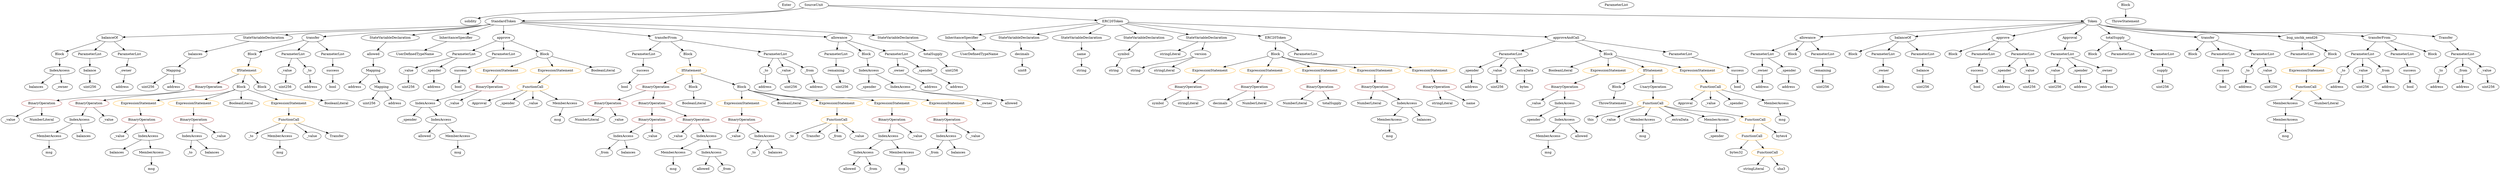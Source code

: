 strict digraph {
	graph [bb="0,0,9135.2,756"];
	node [label="\N"];
	Enter	[height=0.5,
		pos="2863.6,738",
		width=0.83628];
	VariableDeclaration_decimals	[color=black,
		height=0.5,
		label=decimals,
		pos="3773.6,522",
		width=1.1967];
	ElementaryTypeName_uint8	[color=black,
		height=0.5,
		label=uint8,
		pos="3773.6,450",
		width=0.7947];
	VariableDeclaration_decimals -> ElementaryTypeName_uint8	[pos="e,3773.6,468.1 3773.6,503.7 3773.6,496.41 3773.6,487.73 3773.6,479.54"];
	Block_Unnamed_3	[color=black,
		height=0.5,
		label=Block,
		pos="8013.6,522",
		width=0.90558];
	Identifier_msg_9	[color=black,
		height=0.5,
		label=msg,
		pos="5649.6,90",
		width=0.75];
	NumberLiteral_Unnamed_3	[color=black,
		height=0.5,
		label=NumberLiteral,
		pos="4999.6,306",
		width=1.765];
	FunctionDefinition_allowance	[color=black,
		height=0.5,
		label=allowance,
		pos="6609.6,594",
		width=1.3076];
	ParameterList_Unnamed_11	[color=black,
		height=0.5,
		label=ParameterList,
		pos="6441.6,522",
		width=1.7095];
	FunctionDefinition_allowance -> ParameterList_Unnamed_11	[pos="e,6476,537.33 6578.8,580.16 6552.9,569.37 6515.5,553.8 6486.3,541.64"];
	Block_Unnamed_6	[color=black,
		height=0.5,
		label=Block,
		pos="6553.6,522",
		width=0.90558];
	FunctionDefinition_allowance -> Block_Unnamed_6	[pos="e,6566.4,538.99 6596.3,576.41 6589.5,567.92 6581.1,557.41 6573.6,547.96"];
	ParameterList_Unnamed_12	[color=black,
		height=0.5,
		label=ParameterList,
		pos="6665.6,522",
		width=1.7095];
	FunctionDefinition_allowance -> ParameterList_Unnamed_12	[pos="e,6652,539.96 6622.9,576.41 6629.5,568.16 6637.6,558.01 6645,548.78"];
	BinaryOperation_Unnamed_7	[color=brown,
		height=0.5,
		label=BinaryOperation,
		pos="2372.6,234",
		width=1.9867];
	IndexAccess_Unnamed_3	[color=black,
		height=0.5,
		label=IndexAccess,
		pos="2258.6,162",
		width=1.6402];
	BinaryOperation_Unnamed_7 -> IndexAccess_Unnamed_3	[pos="e,2283.8,178.5 2346.4,216.94 2330.7,207.29 2310.5,194.89 2293.5,184.41"];
	Identifier__value_5	[color=black,
		height=0.5,
		label=_value,
		pos="2370.6,162",
		width=0.96103];
	BinaryOperation_Unnamed_7 -> Identifier__value_5	[pos="e,2371.1,180.1 2372.1,215.7 2371.9,208.41 2371.6,199.73 2371.4,191.54"];
	BinaryOperation_Unnamed_12	[color=brown,
		height=0.5,
		label=BinaryOperation,
		pos="3276.6,234",
		width=1.9867];
	IndexAccess_Unnamed_8	[color=black,
		height=0.5,
		label=IndexAccess,
		pos="3276.6,162",
		width=1.6402];
	BinaryOperation_Unnamed_12 -> IndexAccess_Unnamed_8	[pos="e,3276.6,180.1 3276.6,215.7 3276.6,208.41 3276.6,199.73 3276.6,191.54"];
	Identifier__value_10	[color=black,
		height=0.5,
		label=_value,
		pos="3388.6,162",
		width=0.96103];
	BinaryOperation_Unnamed_12 -> Identifier__value_10	[pos="e,3367.3,176.33 3302.6,216.76 3319,206.5 3340.3,193.18 3357.6,182.37"];
	Identifier_allowed_1	[color=black,
		height=0.5,
		label=allowed,
		pos="3099.6,18",
		width=1.0858];
	Parameter__owner_1	[color=black,
		height=0.5,
		label=_owner,
		pos="6441.6,450",
		width=1.0719];
	ParameterList_Unnamed_11 -> Parameter__owner_1	[pos="e,6441.6,468.1 6441.6,503.7 6441.6,496.41 6441.6,487.73 6441.6,479.54"];
	Parameter__spender_1	[color=black,
		height=0.5,
		label=_spender,
		pos="6543.6,450",
		width=1.2521];
	ParameterList_Unnamed_11 -> Parameter__spender_1	[pos="e,6521.7,466.03 6465,504.94 6479.1,495.25 6497.3,482.78 6512.6,472.27"];
	IndexAccess_Unnamed_7	[color=black,
		height=0.5,
		label=IndexAccess,
		pos="3500.6,162",
		width=1.6402];
	Identifier__from_2	[color=black,
		height=0.5,
		label=_from,
		pos="3474.6,90",
		width=0.93331];
	IndexAccess_Unnamed_7 -> Identifier__from_2	[pos="e,3481,108.1 3494.2,143.7 3491.4,136.15 3488,127.12 3484.9,118.68"];
	Identifier_balances_5	[color=black,
		height=0.5,
		label=balances,
		pos="3568.6,90",
		width=1.1828];
	IndexAccess_Unnamed_7 -> Identifier_balances_5	[pos="e,3553.1,106.99 3516.7,144.41 3525.2,135.66 3535.8,124.75 3545.2,115.08"];
	Block_Unnamed_13	[color=black,
		height=0.5,
		label=Block,
		pos="204.6,522",
		width=0.90558];
	IndexAccess_Unnamed_10	[color=black,
		height=0.5,
		label=IndexAccess,
		pos="202.6,450",
		width=1.6402];
	Block_Unnamed_13 -> IndexAccess_Unnamed_10	[pos="e,203.09,468.1 204.1,503.7 203.89,496.41 203.65,487.73 203.41,479.54"];
	Identifier_Approval_1	[color=black,
		height=0.5,
		label=Approval,
		pos="6159.6,306",
		width=1.266];
	IndexAccess_Unnamed_13	[color=black,
		height=0.5,
		label=IndexAccess,
		pos="3211.6,450",
		width=1.6402];
	Identifier__spender_2	[color=black,
		height=0.5,
		label=_spender,
		pos="3210.6,378",
		width=1.2521];
	IndexAccess_Unnamed_13 -> Identifier__spender_2	[pos="e,3210.8,396.1 3211.3,431.7 3211.2,424.41 3211.1,415.73 3211,407.54"];
	IndexAccess_Unnamed_14	[color=black,
		height=0.5,
		label=IndexAccess,
		pos="3332.6,378",
		width=1.6402];
	IndexAccess_Unnamed_13 -> IndexAccess_Unnamed_14	[pos="e,3306.1,394.33 3238.2,433.64 3255.2,423.79 3277.5,410.88 3296.2,400.08"];
	Parameter__value_3	[color=black,
		height=0.5,
		label=_value,
		pos="1051.6,450",
		width=0.96103];
	ElementaryTypeName_uint256_8	[color=black,
		height=0.5,
		label=uint256,
		pos="1047.6,378",
		width=1.0442];
	Parameter__value_3 -> ElementaryTypeName_uint256_8	[pos="e,1048.6,396.1 1050.6,431.7 1050.2,424.41 1049.7,415.73 1049.2,407.54"];
	BooleanLiteral_Unnamed_5	[color=black,
		height=0.5,
		label=BooleanLiteral,
		pos="5706.6,450",
		width=1.7788];
	Parameter__value_5	[color=black,
		height=0.5,
		label=_value,
		pos="1510.6,450",
		width=0.96103];
	ElementaryTypeName_uint256_11	[color=black,
		height=0.5,
		label=uint256,
		pos="1512.6,378",
		width=1.0442];
	Parameter__value_5 -> ElementaryTypeName_uint256_11	[pos="e,1512.1,396.1 1511.1,431.7 1511.3,424.41 1511.5,415.73 1511.8,407.54"];
	PragmaDirective_solidity	[color=black,
		height=0.5,
		label=solidity,
		pos="1729.6,666",
		width=1.0442];
	Identifier__spender_3	[color=black,
		height=0.5,
		label=_spender,
		pos="5590.6,234",
		width=1.2521];
	ExpressionStatement_Unnamed_4	[color=orange,
		height=0.5,
		label=ExpressionStatement,
		pos="2734.6,306",
		width=2.458];
	BinaryOperation_Unnamed_10	[color=brown,
		height=0.5,
		label=BinaryOperation,
		pos="2734.6,234",
		width=1.9867];
	ExpressionStatement_Unnamed_4 -> BinaryOperation_Unnamed_10	[pos="e,2734.6,252.1 2734.6,287.7 2734.6,280.41 2734.6,271.73 2734.6,263.54"];
	BinaryOperation_Unnamed_14	[color=brown,
		height=0.5,
		label=BinaryOperation,
		pos="5025.6,378",
		width=1.9867];
	BinaryOperation_Unnamed_14 -> NumberLiteral_Unnamed_3	[pos="e,5006,324.1 5019.2,359.7 5016.4,352.15 5013,343.12 5009.9,334.68"];
	IndexAccess_Unnamed_15	[color=black,
		height=0.5,
		label=IndexAccess,
		pos="5140.6,306",
		width=1.6402];
	BinaryOperation_Unnamed_14 -> IndexAccess_Unnamed_15	[pos="e,5115.1,322.5 5052,360.94 5067.8,351.29 5088.2,338.89 5105.4,328.41"];
	FunctionDefinition_balanceOf_1	[color=black,
		height=0.5,
		label=balanceOf,
		pos="388.6,594",
		width=1.3491];
	FunctionDefinition_balanceOf_1 -> Block_Unnamed_13	[pos="e,230.32,533.54 354.93,580.73 326.1,570.15 283.51,554.35 246.6,540 244.7,539.26 242.76,538.5 240.8,537.73"];
	ParameterList_Unnamed_20	[color=black,
		height=0.5,
		label=ParameterList,
		pos="317.6,522",
		width=1.7095];
	FunctionDefinition_balanceOf_1 -> ParameterList_Unnamed_20	[pos="e,334.47,539.63 372.13,576.76 363.3,568.06 352.23,557.15 342.38,547.43"];
	ParameterList_Unnamed_19	[color=black,
		height=0.5,
		label=ParameterList,
		pos="458.6,522",
		width=1.7095];
	FunctionDefinition_balanceOf_1 -> ParameterList_Unnamed_19	[pos="e,441.96,539.63 404.83,576.76 413.45,568.14 424.23,557.36 433.87,547.73"];
	FunctionDefinition_balanceOf	[color=black,
		height=0.5,
		label=balanceOf,
		pos="6959.6,594",
		width=1.3491];
	Block_Unnamed_2	[color=black,
		height=0.5,
		label=Block,
		pos="6777.6,522",
		width=0.90558];
	FunctionDefinition_balanceOf -> Block_Unnamed_2	[pos="e,6803.1,533.74 6925.9,580.68 6897.2,570.13 6855.1,554.42 6818.6,540 6816.9,539.32 6815.1,538.62 6813.3,537.9"];
	ParameterList_Unnamed_3	[color=black,
		height=0.5,
		label=ParameterList,
		pos="6889.6,522",
		width=1.7095];
	FunctionDefinition_balanceOf -> ParameterList_Unnamed_3	[pos="e,6906.2,539.63 6943.4,576.76 6934.7,568.14 6924,557.36 6914.3,547.73"];
	ParameterList_Unnamed_4	[color=black,
		height=0.5,
		label=ParameterList,
		pos="7030.6,522",
		width=1.7095];
	FunctionDefinition_balanceOf -> ParameterList_Unnamed_4	[pos="e,7013.7,539.63 6976.1,576.76 6984.9,568.06 6996,557.15 7005.8,547.43"];
	Identifier_allowed	[color=black,
		height=0.5,
		label=allowed,
		pos="2577.6,18",
		width=1.0858];
	Identifier__value_8	[color=black,
		height=0.5,
		label=_value,
		pos="2681.6,162",
		width=0.96103];
	StateVariableDeclaration_Unnamed	[color=black,
		height=0.5,
		label=StateVariableDeclaration,
		pos="972.6,594",
		width=2.8184];
	VariableDeclaration_balances	[color=black,
		height=0.5,
		label=balances,
		pos="704.6,522",
		width=1.1828];
	StateVariableDeclaration_Unnamed -> VariableDeclaration_balances	[pos="e,740,532.25 917.07,578.5 867.92,565.66 797.02,547.14 750.88,535.09"];
	ElementaryTypeName_uint256_16	[color=black,
		height=0.5,
		label=uint256,
		pos="5470.6,378",
		width=1.0442];
	BooleanLiteral_Unnamed_2	[color=black,
		height=0.5,
		label=BooleanLiteral,
		pos="2905.6,306",
		width=1.7788];
	InheritanceSpecifier_Unnamed_1	[color=black,
		height=0.5,
		label=InheritanceSpecifier,
		pos="3556.6,594",
		width=2.3333];
	UserDefinedTypeName_Unnamed_1	[color=black,
		height=0.5,
		label=UserDefinedTypeName,
		pos="3614.6,522",
		width=2.7214];
	InheritanceSpecifier_Unnamed_1 -> UserDefinedTypeName_Unnamed_1	[pos="e,3600.3,540.28 3570.6,576.05 3577.4,567.92 3585.6,558 3593.1,548.94"];
	Parameter__to_1	[color=black,
		height=0.5,
		label=_to,
		pos="8559.6,450",
		width=0.75];
	ElementaryTypeName_address_3	[color=black,
		height=0.5,
		label=address,
		pos="8543.6,378",
		width=1.0996];
	Parameter__to_1 -> ElementaryTypeName_address_3	[pos="e,8547.5,396.1 8555.6,431.7 8554,424.32 8551.9,415.52 8550.1,407.25"];
	ElementaryTypeName_address	[color=black,
		height=0.5,
		label=address,
		pos="6889.6,378",
		width=1.0996];
	ExpressionStatement_Unnamed_14	[color=orange,
		height=0.5,
		label=ExpressionStatement,
		pos="4440.6,450",
		width=2.458];
	BinaryOperation_Unnamed_18	[color=brown,
		height=0.5,
		label=BinaryOperation,
		pos="4344.6,378",
		width=1.9867];
	ExpressionStatement_Unnamed_14 -> BinaryOperation_Unnamed_18	[pos="e,4367.2,395.47 4417.8,432.41 4405.4,423.34 4389.8,411.97 4376.2,402.06"];
	NumberLiteral_Unnamed_4	[color=black,
		height=0.5,
		label=NumberLiteral,
		pos="4729.6,306",
		width=1.765];
	ElementaryTypeName_address_19	[color=black,
		height=0.5,
		label=address,
		pos="1312.6,378",
		width=1.0996];
	ParameterList_Unnamed_24	[color=black,
		height=0.5,
		label=ParameterList,
		pos="3088.6,522",
		width=1.7095];
	Parameter_remaining_1	[color=black,
		height=0.5,
		label=remaining,
		pos="3088.6,450",
		width=1.2798];
	ParameterList_Unnamed_24 -> Parameter_remaining_1	[pos="e,3088.6,468.1 3088.6,503.7 3088.6,496.41 3088.6,487.73 3088.6,479.54"];
	Identifier__to_1	[color=black,
		height=0.5,
		label=_to,
		pos="897.6,162",
		width=0.75];
	Parameter_success_3	[color=black,
		height=0.5,
		label=success,
		pos="1227.6,450",
		width=1.1135];
	ElementaryTypeName_bool_3	[color=black,
		height=0.5,
		label=bool,
		pos="1227.6,378",
		width=0.76697];
	Parameter_success_3 -> ElementaryTypeName_bool_3	[pos="e,1227.6,396.1 1227.6,431.7 1227.6,424.41 1227.6,415.73 1227.6,407.54"];
	Parameter__to	[color=black,
		height=0.5,
		label=_to,
		pos="8205.6,450",
		width=0.75];
	ElementaryTypeName_address_1	[color=black,
		height=0.5,
		label=address,
		pos="8205.6,378",
		width=1.0996];
	Parameter__to -> ElementaryTypeName_address_1	[pos="e,8205.6,396.1 8205.6,431.7 8205.6,424.41 8205.6,415.73 8205.6,407.54"];
	Identifier_msg_5	[color=black,
		height=0.5,
		label=msg,
		pos="3302.6,18",
		width=0.75];
	Identifier_balances_6	[color=black,
		height=0.5,
		label=balances,
		pos="114.6,378",
		width=1.1828];
	ContractDefinition_StandardToken	[color=black,
		height=0.5,
		label=StandardToken,
		pos="1853.6,666",
		width=1.8897];
	ContractDefinition_StandardToken -> FunctionDefinition_balanceOf_1	[pos="e,437.09,596.73 1805.4,652.97 1795.9,650.99 1786,649.2 1776.6,648 1743.2,643.71 709.69,606.5 448.23,597.13"];
	ContractDefinition_StandardToken -> StateVariableDeclaration_Unnamed	[pos="e,1050.2,605.89 1804.9,652.99 1795.6,651.05 1785.8,649.26 1776.6,648 1480.7,607.67 1403,638.95 1105.6,612 1091.3,610.7 1076.1,609.04 \
1061.4,607.27"];
	FunctionDefinition_transfer_1	[color=black,
		height=0.5,
		label=transfer,
		pos="1153.6,594",
		width=1.0719];
	ContractDefinition_StandardToken -> FunctionDefinition_transfer_1	[pos="e,1191.2,598.69 1804.5,653.11 1795.3,651.18 1785.7,649.36 1776.6,648 1581.3,618.64 1530.4,629.29 1333.6,612 1289.2,608.1 1238.6,\
603.29 1202.4,599.78"];
	StateVariableDeclaration_Unnamed_1	[color=black,
		height=0.5,
		label=StateVariableDeclaration,
		pos="1443.6,594",
		width=2.8184];
	ContractDefinition_StandardToken -> StateVariableDeclaration_Unnamed_1	[pos="e,1520.9,605.97 1803.6,653.5 1794.6,651.57 1785.3,649.66 1776.6,648 1694.1,632.34 1599.5,617.59 1532.3,607.65"];
	InheritanceSpecifier_Unnamed	[color=black,
		height=0.5,
		label=InheritanceSpecifier,
		pos="1678.6,594",
		width=2.3333];
	ContractDefinition_StandardToken -> InheritanceSpecifier_Unnamed	[pos="e,1716.9,610.33 1817.3,650.5 1791.3,640.09 1756,625.96 1727.5,614.56"];
	FunctionDefinition_approve_1	[color=black,
		height=0.5,
		label=approve,
		pos="1853.6,594",
		width=1.1412];
	ContractDefinition_StandardToken -> FunctionDefinition_approve_1	[pos="e,1853.6,612.1 1853.6,647.7 1853.6,640.41 1853.6,631.73 1853.6,623.54"];
	FunctionDefinition_transferFrom_1	[color=black,
		height=0.5,
		label=transferFrom,
		pos="2429.6,594",
		width=1.6402];
	ContractDefinition_StandardToken -> FunctionDefinition_transferFrom_1	[pos="e,2375.4,601.59 1914.4,657.61 2023.6,644.34 2251.9,616.6 2364.3,602.94"];
	FunctionDefinition_allowance_1	[color=black,
		height=0.5,
		label=allowance,
		pos="3102.6,594",
		width=1.3076];
	ContractDefinition_StandardToken -> FunctionDefinition_allowance_1	[pos="e,3056.1,597.61 1919.4,661.31 2138.1,649.06 2837.9,609.83 3044.6,598.25"];
	StateVariableDeclaration_Unnamed_2	[color=black,
		height=0.5,
		label=StateVariableDeclaration,
		pos="3325.6,594",
		width=2.8184];
	ContractDefinition_StandardToken -> StateVariableDeclaration_Unnamed_2	[pos="e,3242,604.52 1921.3,663.7 2114.5,659.69 2685.6,645.65 3158.6,612 3182,610.34 3207.1,608.05 3230.6,605.68"];
	ElementaryTypeName_bytes32	[color=black,
		height=0.5,
		label=bytes32,
		pos="6369.6,90",
		width=1.0996];
	StateVariableDeclaration_Unnamed_4	[color=black,
		height=0.5,
		label=StateVariableDeclaration,
		pos="3759.6,594",
		width=2.8184];
	StateVariableDeclaration_Unnamed_4 -> VariableDeclaration_decimals	[pos="e,3770.2,540.1 3763.1,575.7 3764.5,568.32 3766.3,559.52 3767.9,551.25"];
	FunctionDefinition_approve	[color=black,
		height=0.5,
		label=approve,
		pos="7324.6,594",
		width=1.1412];
	Block_Unnamed_5	[color=black,
		height=0.5,
		label=Block,
		pos="7142.6,522",
		width=0.90558];
	FunctionDefinition_approve -> Block_Unnamed_5	[pos="e,7168.1,533.74 7293.7,581.72 7265,571.18 7221.3,554.9 7183.6,540 7181.9,539.32 7180.1,538.62 7178.3,537.9"];
	ParameterList_Unnamed_10	[color=black,
		height=0.5,
		label=ParameterList,
		pos="7254.6,522",
		width=1.7095];
	FunctionDefinition_approve -> ParameterList_Unnamed_10	[pos="e,7271.4,539.8 7308.7,577.12 7300,568.42 7289,557.45 7279.3,547.66"];
	ParameterList_Unnamed_9	[color=black,
		height=0.5,
		label=ParameterList,
		pos="7395.6,522",
		width=1.7095];
	FunctionDefinition_approve -> ParameterList_Unnamed_9	[pos="e,7379.1,539.31 7340.7,577.12 7349.7,568.29 7361,557.13 7371,547.24"];
	Parameter_balance	[color=black,
		height=0.5,
		label=balance,
		pos="7030.6,450",
		width=1.0719];
	ElementaryTypeName_uint256_1	[color=black,
		height=0.5,
		label=uint256,
		pos="7030.6,378",
		width=1.0442];
	Parameter_balance -> ElementaryTypeName_uint256_1	[pos="e,7030.6,396.1 7030.6,431.7 7030.6,424.41 7030.6,415.73 7030.6,407.54"];
	ExpressionStatement_Unnamed_1	[color=orange,
		height=0.5,
		label=ExpressionStatement,
		pos="510.6,306",
		width=2.458];
	BinaryOperation_Unnamed_3	[color=brown,
		height=0.5,
		label=BinaryOperation,
		pos="527.6,234",
		width=1.9867];
	ExpressionStatement_Unnamed_1 -> BinaryOperation_Unnamed_3	[pos="e,523.44,252.1 514.8,287.7 516.59,280.32 518.73,271.52 520.74,263.25"];
	ParameterList_Unnamed_13	[color=black,
		height=0.5,
		label=ParameterList,
		pos="9002.6,522",
		width=1.7095];
	VariableDeclaration__to	[color=black,
		height=0.5,
		label=_to,
		pos="8914.6,450",
		width=0.75];
	ParameterList_Unnamed_13 -> VariableDeclaration__to	[pos="e,8931.4,464.33 8982.2,504.76 8969.6,494.79 8953.5,481.93 8940.1,471.28"];
	VariableDeclaration__from	[color=black,
		height=0.5,
		label=_from,
		pos="9002.6,450",
		width=0.93331];
	ParameterList_Unnamed_13 -> VariableDeclaration__from	[pos="e,9002.6,468.1 9002.6,503.7 9002.6,496.41 9002.6,487.73 9002.6,479.54"];
	VariableDeclaration__value	[color=black,
		height=0.5,
		label=_value,
		pos="9092.6,450",
		width=0.96103];
	ParameterList_Unnamed_13 -> VariableDeclaration__value	[pos="e,9074,465.48 9023.5,504.76 9035.9,495.12 9051.8,482.77 9065.2,472.34"];
	BinaryOperation_Unnamed_2	[color=brown,
		height=0.5,
		label=BinaryOperation,
		pos="150.6,306",
		width=1.9867];
	Identifier__value_1	[color=black,
		height=0.5,
		label=_value,
		pos="34.597,234",
		width=0.96103];
	BinaryOperation_Unnamed_2 -> Identifier__value_1	[pos="e,56.423,248.17 123.98,288.94 106.79,278.57 84.341,265.02 66.238,254.09"];
	NumberLiteral_Unnamed_1	[color=black,
		height=0.5,
		label=NumberLiteral,
		pos="150.6,234",
		width=1.765];
	BinaryOperation_Unnamed_2 -> NumberLiteral_Unnamed_1	[pos="e,150.6,252.1 150.6,287.7 150.6,280.41 150.6,271.73 150.6,263.54"];
	Identifier__value_9	[color=black,
		height=0.5,
		label=_value,
		pos="3612.6,162",
		width=0.96103];
	Parameter__owner	[color=black,
		height=0.5,
		label=_owner,
		pos="6889.6,450",
		width=1.0719];
	ParameterList_Unnamed_3 -> Parameter__owner	[pos="e,6889.6,468.1 6889.6,503.7 6889.6,496.41 6889.6,487.73 6889.6,479.54"];
	BinaryOperation_Unnamed	[color=brown,
		height=0.5,
		label=BinaryOperation,
		pos="754.6,378",
		width=1.9867];
	BinaryOperation_Unnamed -> BinaryOperation_Unnamed_2	[pos="e,207.1,317.35 703.13,365.08 693.67,363.17 683.87,361.37 674.6,360 487.96,332.34 438.78,347.68 251.6,324 240.75,322.63 229.28,320.93 \
218.12,319.15"];
	BinaryOperation_Unnamed_1	[color=brown,
		height=0.5,
		label=BinaryOperation,
		pos="332.6,306",
		width=1.9867];
	BinaryOperation_Unnamed -> BinaryOperation_Unnamed_1	[pos="e,385.22,318.6 702.63,365.39 693.32,363.47 683.69,361.59 674.6,360 559.25,339.82 528.97,344.04 413.6,324 407.99,323.03 402.18,321.95 \
396.36,320.82"];
	ElementaryTypeName_uint256_12	[color=black,
		height=0.5,
		label=uint256,
		pos="3109.6,378",
		width=1.0442];
	Block_Unnamed_7	[color=black,
		height=0.5,
		label=Block,
		pos="925.6,522",
		width=0.90558];
	IfStatement_Unnamed	[color=orange,
		height=0.5,
		label=IfStatement,
		pos="900.6,450",
		width=1.4739];
	Block_Unnamed_7 -> IfStatement_Unnamed	[pos="e,906.77,468.28 919.55,504.05 916.85,496.52 913.61,487.44 910.57,478.94"];
	Identifier_msg_2	[color=black,
		height=0.5,
		label=msg,
		pos="542.6,18",
		width=0.75];
	FunctionDefinition_transfer_1 -> Block_Unnamed_7	[pos="e,953.8,531.66 1121.9,583.27 1080.8,570.65 1009.2,548.66 964.75,535.02"];
	ParameterList_Unnamed_15	[color=black,
		height=0.5,
		label=ParameterList,
		pos="1086.6,522",
		width=1.7095];
	FunctionDefinition_transfer_1 -> ParameterList_Unnamed_15	[pos="e,1102.7,539.8 1138.4,577.12 1130.2,568.51 1119.8,557.67 1110.5,547.96"];
	ParameterList_Unnamed_16	[color=black,
		height=0.5,
		label=ParameterList,
		pos="1227.6,522",
		width=1.7095];
	FunctionDefinition_transfer_1 -> ParameterList_Unnamed_16	[pos="e,1209.9,539.71 1170,577.46 1179.4,568.63 1191.3,557.37 1201.8,547.38"];
	Parameter__to_3	[color=black,
		height=0.5,
		label=_to,
		pos="2824.6,450",
		width=0.75];
	ElementaryTypeName_address_13	[color=black,
		height=0.5,
		label=address,
		pos="2824.6,378",
		width=1.0996];
	Parameter__to_3 -> ElementaryTypeName_address_13	[pos="e,2824.6,396.1 2824.6,431.7 2824.6,424.41 2824.6,415.73 2824.6,407.54"];
	ElementaryTypeName_bytes	[color=black,
		height=0.5,
		label=bytes,
		pos="5573.6,378",
		width=0.85014];
	ExpressionStatement_Unnamed_13	[color=orange,
		height=0.5,
		label=ExpressionStatement,
		pos="4635.6,450",
		width=2.458];
	BinaryOperation_Unnamed_17	[color=brown,
		height=0.5,
		label=BinaryOperation,
		pos="4584.6,378",
		width=1.9867];
	ExpressionStatement_Unnamed_13 -> BinaryOperation_Unnamed_17	[pos="e,4597.1,396.1 4623,431.7 4617.2,423.73 4610.2,414.1 4603.7,405.26"];
	ParameterList_Unnamed_25	[color=black,
		height=0.5,
		label=ParameterList,
		pos="4904.6,738",
		width=1.7095];
	Identifier__from	[color=black,
		height=0.5,
		label=_from,
		pos="2211.6,90",
		width=0.93331];
	IndexAccess_Unnamed_3 -> Identifier__from	[pos="e,2222.5,107.31 2247.2,144.05 2241.7,135.85 2235,125.83 2228.9,116.71"];
	Identifier_balances_3	[color=black,
		height=0.5,
		label=balances,
		pos="2305.6,90",
		width=1.1828];
	IndexAccess_Unnamed_3 -> Identifier_balances_3	[pos="e,2294.3,107.79 2270,144.05 2275.4,135.97 2282,126.12 2288.1,117.11"];
	MemberAccess_Unnamed_4	[color=black,
		height=0.5,
		label=MemberAccess,
		pos="1011.6,162",
		width=1.9174];
	Identifier_msg_3	[color=black,
		height=0.5,
		label=msg,
		pos="1011.6,90",
		width=0.75];
	MemberAccess_Unnamed_4 -> Identifier_msg_3	[pos="e,1011.6,108.1 1011.6,143.7 1011.6,136.41 1011.6,127.73 1011.6,119.54"];
	Parameter__owner -> ElementaryTypeName_address	[pos="e,6889.6,396.1 6889.6,431.7 6889.6,424.41 6889.6,415.73 6889.6,407.54"];
	IndexAccess_Unnamed_10 -> Identifier_balances_6	[pos="e,133.99,394.43 182.19,432.76 170.5,423.47 155.67,411.67 142.87,401.49"];
	Identifier__owner	[color=black,
		height=0.5,
		label=_owner,
		pos="213.6,378",
		width=1.0719];
	IndexAccess_Unnamed_10 -> Identifier__owner	[pos="e,210.91,396.1 205.32,431.7 206.48,424.32 207.86,415.52 209.16,407.25"];
	ExpressionStatement_Unnamed_7	[color=orange,
		height=0.5,
		label=ExpressionStatement,
		pos="3076.6,306",
		width=2.458];
	FunctionCall_Unnamed_2	[color=orange,
		height=0.5,
		label=FunctionCall,
		pos="3076.6,234",
		width=1.6125];
	ExpressionStatement_Unnamed_7 -> FunctionCall_Unnamed_2	[pos="e,3076.6,252.1 3076.6,287.7 3076.6,280.41 3076.6,271.73 3076.6,263.54"];
	ThrowStatement_Unnamed_1	[color=black,
		height=0.5,
		label=ThrowStatement,
		pos="5889.6,306",
		width=2.0006];
	BinaryOperation_Unnamed_16	[color=brown,
		height=0.5,
		label=BinaryOperation,
		pos="5244.6,378",
		width=1.9867];
	stringLiteral_Unnamed_2	[color=black,
		height=0.5,
		label=stringLiteral,
		pos="5271.6,306",
		width=1.5016];
	BinaryOperation_Unnamed_16 -> stringLiteral_Unnamed_2	[pos="e,5265,324.1 5251.3,359.7 5254.2,352.15 5257.7,343.12 5260.9,334.68"];
	Identifier_name	[color=black,
		height=0.5,
		label=name,
		pos="5373.6,306",
		width=0.83628];
	BinaryOperation_Unnamed_16 -> Identifier_name	[pos="e,5351.7,318.9 5273.9,361.12 5294.1,350.14 5321,335.55 5341.7,324.29"];
	Identifier_msg_10	[color=black,
		height=0.5,
		label=msg,
		pos="6542.6,234",
		width=0.75];
	ParameterList_Unnamed_14	[color=black,
		height=0.5,
		label=ParameterList,
		pos="7536.6,522",
		width=1.7095];
	VariableDeclaration__value_1	[color=black,
		height=0.5,
		label=_value,
		pos="7510.6,450",
		width=0.96103];
	ParameterList_Unnamed_14 -> VariableDeclaration__value_1	[pos="e,7517,468.1 7530.2,503.7 7527.4,496.15 7524,487.12 7520.9,478.68"];
	VariableDeclaration__spender	[color=black,
		height=0.5,
		label=_spender,
		pos="7608.6,450",
		width=1.2521];
	ParameterList_Unnamed_14 -> VariableDeclaration__spender	[pos="e,7592.2,466.99 7553.7,504.41 7562.8,495.57 7574.1,484.53 7584.1,474.79"];
	VariableDeclaration__owner	[color=black,
		height=0.5,
		label=_owner,
		pos="7710.6,450",
		width=1.0719];
	ParameterList_Unnamed_14 -> VariableDeclaration__owner	[pos="e,7682.1,462.48 7571.8,506.83 7600.7,495.2 7641.7,478.74 7671.6,466.7"];
	ElementaryTypeName_address_8	[color=black,
		height=0.5,
		label=address,
		pos="8905.6,378",
		width=1.0996];
	VariableDeclaration__to -> ElementaryTypeName_address_8	[pos="e,8907.8,396.1 8912.4,431.7 8911.4,424.32 8910.3,415.52 8909.2,407.25"];
	ParameterList_Unnamed_15 -> Parameter__value_3	[pos="e,1059.9,467.62 1077.9,503.7 1074,495.87 1069.3,486.44 1065,477.73"];
	Parameter__to_2	[color=black,
		height=0.5,
		label=_to,
		pos="1138.6,450",
		width=0.75];
	ParameterList_Unnamed_15 -> Parameter__to_2	[pos="e,1127.2,466.36 1099.2,504.05 1105.6,495.44 1113.5,484.81 1120.5,475.33"];
	Identifier__value_6	[color=black,
		height=0.5,
		label=_value,
		pos="2457.6,162",
		width=0.96103];
	EventDefinition_Approval	[color=black,
		height=0.5,
		label=Approval,
		pos="7563.6,594",
		width=1.266];
	EventDefinition_Approval -> ParameterList_Unnamed_14	[pos="e,7543.2,540.1 7556.9,575.7 7554,568.15 7550.5,559.12 7547.3,550.68"];
	Block_Unnamed_8	[color=black,
		height=0.5,
		label=Block,
		pos="876.6,378",
		width=0.90558];
	Block_Unnamed_8 -> ExpressionStatement_Unnamed_1	[pos="e,575.94,318.47 852.21,365.79 846.83,363.62 841.08,361.55 835.6,360 737.29,332.24 709.37,340.73 608.6,324 601.67,322.85 594.46,321.63 \
587.25,320.41"];
	ExpressionStatement_Unnamed_2	[color=orange,
		height=0.5,
		label=ExpressionStatement,
		pos="705.6,306",
		width=2.458];
	Block_Unnamed_8 -> ExpressionStatement_Unnamed_2	[pos="e,744.02,322.59 851.02,366.37 845.91,364.25 840.59,362.05 835.6,360 808.79,348.98 778.84,336.76 754.45,326.84"];
	BooleanLiteral_Unnamed	[color=black,
		height=0.5,
		label=BooleanLiteral,
		pos="876.6,306",
		width=1.7788];
	Block_Unnamed_8 -> BooleanLiteral_Unnamed	[pos="e,876.6,324.1 876.6,359.7 876.6,352.41 876.6,343.73 876.6,335.54"];
	ExpressionStatement_Unnamed_3	[color=orange,
		height=0.5,
		label=ExpressionStatement,
		pos="1047.6,306",
		width=2.458];
	Block_Unnamed_8 -> ExpressionStatement_Unnamed_3	[pos="e,1009.2,322.59 902.18,366.37 907.28,364.25 912.61,362.05 917.6,360 944.4,348.98 974.35,336.76 998.74,326.84"];
	ParameterList_Unnamed_27	[color=black,
		height=0.5,
		label=ParameterList,
		pos="5521.6,522",
		width=1.7095];
	Parameter__spender_4	[color=black,
		height=0.5,
		label=_spender,
		pos="5372.6,450",
		width=1.2521];
	ParameterList_Unnamed_27 -> Parameter__spender_4	[pos="e,5401.1,464.4 5490,506.15 5467.1,495.39 5435.9,480.76 5411.5,469.27"];
	Parameter__value_6	[color=black,
		height=0.5,
		label=_value,
		pos="5470.6,450",
		width=0.96103];
	ParameterList_Unnamed_27 -> Parameter__value_6	[pos="e,5482.5,467.31 5509.3,504.05 5503.2,495.77 5495.8,485.62 5489.1,476.42"];
	Parameter__extraData	[color=black,
		height=0.5,
		label=_extraData,
		pos="5573.6,450",
		width=1.4046];
	ParameterList_Unnamed_27 -> Parameter__extraData	[pos="e,5561.1,467.79 5534.2,504.05 5540.3,495.89 5547.7,485.91 5554.4,476.82"];
	BinaryOperation_Unnamed_10 -> Identifier__value_8	[pos="e,2693.9,179.31 2721.8,216.05 2715.5,207.77 2707.8,197.62 2700.8,188.42"];
	IndexAccess_Unnamed_6	[color=black,
		height=0.5,
		label=IndexAccess,
		pos="2793.6,162",
		width=1.6402];
	BinaryOperation_Unnamed_10 -> IndexAccess_Unnamed_6	[pos="e,2779.4,179.79 2748.9,216.05 2755.8,207.8 2764.3,197.7 2772.1,188.54"];
	Identifier__to_3	[color=black,
		height=0.5,
		label=_to,
		pos="2897.6,162",
		width=0.75];
	Block_Unnamed_18	[color=black,
		height=0.5,
		label=Block,
		pos="5877.6,522",
		width=0.90558];
	Block_Unnamed_18 -> BooleanLiteral_Unnamed_5	[pos="e,5741.9,465.45 5852,510.52 5825.7,499.76 5784.3,482.79 5752.3,469.72"];
	ExpressionStatement_Unnamed_15	[color=orange,
		height=0.5,
		label=ExpressionStatement,
		pos="5877.6,450",
		width=2.458];
	Block_Unnamed_18 -> ExpressionStatement_Unnamed_15	[pos="e,5877.6,468.1 5877.6,503.7 5877.6,496.41 5877.6,487.73 5877.6,479.54"];
	IfStatement_Unnamed_2	[color=orange,
		height=0.5,
		label=IfStatement,
		pos="6037.6,450",
		width=1.4739];
	Block_Unnamed_18 -> IfStatement_Unnamed_2	[pos="e,6005.9,464.87 5902.6,510.06 5927.4,499.21 5965.9,482.36 5995.5,469.44"];
	ExpressionStatement_Unnamed_16	[color=orange,
		height=0.5,
		label=ExpressionStatement,
		pos="6197.6,450",
		width=2.458];
	Block_Unnamed_18 -> ExpressionStatement_Unnamed_16	[pos="e,6139,463.81 5907.7,514.41 5957.7,503.47 6059.3,481.25 6127.9,466.25"];
	MemberAccess_Unnamed_2	[color=black,
		height=0.5,
		label=MemberAccess,
		pos="182.6,162",
		width=1.9174];
	Identifier_msg_1	[color=black,
		height=0.5,
		label=msg,
		pos="182.6,90",
		width=0.75];
	MemberAccess_Unnamed_2 -> Identifier_msg_1	[pos="e,182.6,108.1 182.6,143.7 182.6,136.41 182.6,127.73 182.6,119.54"];
	BooleanLiteral_Unnamed_1	[color=black,
		height=0.5,
		label=BooleanLiteral,
		pos="1218.6,306",
		width=1.7788];
	ContractDefinition_ERC20Token	[color=black,
		height=0.5,
		label=ERC20Token,
		pos="4090.6,666",
		width=1.7234];
	ContractDefinition_ERC20Token -> InheritanceSpecifier_Unnamed_1	[pos="e,3617.8,606.74 4032.7,659.18 3948.2,650.44 3786.5,632.71 3649.6,612 3642.9,610.99 3636,609.86 3629,608.69"];
	ContractDefinition_ERC20Token -> StateVariableDeclaration_Unnamed_4	[pos="e,3823,608.4 4041.4,654.6 3986.6,643.01 3897.4,624.15 3834.1,610.75"];
	StateVariableDeclaration_Unnamed_3	[color=black,
		height=0.5,
		label=StateVariableDeclaration,
		pos="3980.6,594",
		width=2.8184];
	ContractDefinition_ERC20Token -> StateVariableDeclaration_Unnamed_3	[pos="e,4007,611.8 4065.6,649.12 4051.1,639.9 4032.6,628.12 4016.6,617.91"];
	StateVariableDeclaration_Unnamed_5	[color=black,
		height=0.5,
		label=StateVariableDeclaration,
		pos="4201.6,594",
		width=2.8184];
	ContractDefinition_ERC20Token -> StateVariableDeclaration_Unnamed_5	[pos="e,4175,611.8 4115.8,649.12 4130.4,639.9 4149.1,628.12 4165.3,617.91"];
	StateVariableDeclaration_Unnamed_6	[color=black,
		height=0.5,
		label=StateVariableDeclaration,
		pos="4422.6,594",
		width=2.8184];
	ContractDefinition_ERC20Token -> StateVariableDeclaration_Unnamed_6	[pos="e,4358.9,608.43 4139.6,654.67 4194.5,643.1 4284,624.21 4347.7,610.79"];
	FunctionDefinition_ERC20Token	[color=black,
		height=0.5,
		label=ERC20Token,
		pos="4699.6,594",
		width=1.7234];
	ContractDefinition_ERC20Token -> FunctionDefinition_ERC20Token	[pos="e,4642.8,601.52 4147.6,658.45 4260.2,645.51 4510.6,616.73 4631.5,602.82"];
	FunctionDefinition_approveAndCall	[color=black,
		height=0.5,
		label=approveAndCall,
		pos="5724.6,594",
		width=1.9867];
	ContractDefinition_ERC20Token -> FunctionDefinition_approveAndCall	[pos="e,5654.7,597.99 4151.7,662.38 4403,651.62 5357.3,610.73 5643.2,598.49"];
	ElementaryTypeName_bool_5	[color=black,
		height=0.5,
		label=bool,
		pos="1697.6,378",
		width=0.76697];
	MemberAccess_Unnamed_10	[color=black,
		height=0.5,
		label=MemberAccess,
		pos="5649.6,162",
		width=1.9174];
	MemberAccess_Unnamed_10 -> Identifier_msg_9	[pos="e,5649.6,108.1 5649.6,143.7 5649.6,136.41 5649.6,127.73 5649.6,119.54"];
	ExpressionStatement_Unnamed_6	[color=orange,
		height=0.5,
		label=ExpressionStatement,
		pos="3271.6,306",
		width=2.458];
	ExpressionStatement_Unnamed_6 -> BinaryOperation_Unnamed_12	[pos="e,3275.4,252.1 3272.8,287.7 3273.4,280.41 3274,271.73 3274.6,263.54"];
	FunctionCall_Unnamed_7	[color=orange,
		height=0.5,
		label=FunctionCall,
		pos="6427.6,162",
		width=1.6125];
	FunctionCall_Unnamed_7 -> ElementaryTypeName_bytes32	[pos="e,6383.1,107.31 6413.6,144.05 6406.6,135.68 6398.1,125.4 6390.4,116.13"];
	FunctionCall_Unnamed_8	[color=orange,
		height=0.5,
		label=FunctionCall,
		pos="6485.6,90",
		width=1.6125];
	FunctionCall_Unnamed_7 -> FunctionCall_Unnamed_8	[pos="e,6471.7,107.79 6441.6,144.05 6448.5,135.8 6456.8,125.7 6464.4,116.54"];
	Identifier_allowed_2	[color=black,
		height=0.5,
		label=allowed,
		pos="1548.6,162",
		width=1.0858];
	Parameter__owner_3	[color=black,
		height=0.5,
		label=_owner,
		pos="3327.6,450",
		width=1.0719];
	ElementaryTypeName_address_16	[color=black,
		height=0.5,
		label=address,
		pos="3449.6,378",
		width=1.0996];
	Parameter__owner_3 -> ElementaryTypeName_address_16	[pos="e,3425.8,392.63 3351.4,435.34 3369.8,424.79 3395.5,410.05 3416,398.3"];
	ExpressionStatement_Unnamed_11	[color=orange,
		height=0.5,
		label=ExpressionStatement,
		pos="4830.6,450",
		width=2.458];
	BinaryOperation_Unnamed_15	[color=brown,
		height=0.5,
		label=BinaryOperation,
		pos="4830.6,378",
		width=1.9867];
	ExpressionStatement_Unnamed_11 -> BinaryOperation_Unnamed_15	[pos="e,4830.6,396.1 4830.6,431.7 4830.6,424.41 4830.6,415.73 4830.6,407.54"];
	Identifier_msg	[color=black,
		height=0.5,
		label=msg,
		pos="8350.6,162",
		width=0.75];
	VariableDeclaration_name	[color=black,
		height=0.5,
		label=name,
		pos="3980.6,522",
		width=0.83628];
	StateVariableDeclaration_Unnamed_3 -> VariableDeclaration_name	[pos="e,3980.6,540.1 3980.6,575.7 3980.6,568.41 3980.6,559.73 3980.6,551.54"];
	ElementaryTypeName_uint256_6	[color=black,
		height=0.5,
		label=uint256,
		pos="9097.6,378",
		width=1.0442];
	Parameter_success_6	[color=black,
		height=0.5,
		label=success,
		pos="6344.6,450",
		width=1.1135];
	ElementaryTypeName_bool_6	[color=black,
		height=0.5,
		label=bool,
		pos="6350.6,378",
		width=0.76697];
	Parameter_success_6 -> ElementaryTypeName_bool_6	[pos="e,6349.1,396.1 6346.1,431.7 6346.7,424.41 6347.4,415.73 6348.2,407.54"];
	Identifier__value_4	[color=black,
		height=0.5,
		label=_value,
		pos="1133.6,162",
		width=0.96103];
	ParameterList_Unnamed_16 -> Parameter_success_3	[pos="e,1227.6,468.1 1227.6,503.7 1227.6,496.41 1227.6,487.73 1227.6,479.54"];
	ElementaryTypeName_string_2	[color=black,
		height=0.5,
		label=string,
		pos="4176.6,450",
		width=0.864];
	ElementaryTypeName_uint256_13	[color=black,
		height=0.5,
		label=uint256,
		pos="530.6,378",
		width=1.0442];
	BinaryOperation_Unnamed_4	[color=brown,
		height=0.5,
		label=BinaryOperation,
		pos="705.6,234",
		width=1.9867];
	ExpressionStatement_Unnamed_2 -> BinaryOperation_Unnamed_4	[pos="e,705.6,252.1 705.6,287.7 705.6,280.41 705.6,271.73 705.6,263.54"];
	ThrowStatement_Unnamed	[color=black,
		height=0.5,
		label=ThrowStatement,
		pos="7773.6,666",
		width=2.0006];
	ElementaryTypeName_address_14	[color=black,
		height=0.5,
		label=address,
		pos="435.6,378",
		width=1.0996];
	VariableDeclaration_allowed	[color=black,
		height=0.5,
		label=allowed,
		pos="1379.6,522",
		width=1.0858];
	StateVariableDeclaration_Unnamed_1 -> VariableDeclaration_allowed	[pos="e,1394.1,538.83 1428.1,576.05 1420.2,567.38 1410.4,556.67 1401.7,547.15"];
	VariableDeclaration_symbol	[color=black,
		height=0.5,
		label=symbol,
		pos="4133.6,522",
		width=1.0581];
	ElementaryTypeName_string_1	[color=black,
		height=0.5,
		label=string,
		pos="4096.6,450",
		width=0.864];
	VariableDeclaration_symbol -> ElementaryTypeName_string_1	[pos="e,4105.2,467.31 4124.6,504.05 4120.4,496.03 4115.2,486.26 4110.5,477.3"];
	Identifier_balances	[color=black,
		height=0.5,
		label=balances,
		pos="312.6,162",
		width=1.1828];
	ElementaryTypeName_address_10	[color=black,
		height=0.5,
		label=address,
		pos="7608.6,378",
		width=1.0996];
	FunctionCall_Unnamed_2 -> Identifier__to_3	[pos="e,2918.8,173.37 3038.6,219.93 3009.6,209.7 2968.7,194.78 2933.6,180 2932.1,179.36 2930.5,178.7 2929,178.02"];
	Identifier_Transfer_1	[color=black,
		height=0.5,
		label=Transfer,
		pos="2984.6,162",
		width=1.1689];
	FunctionCall_Unnamed_2 -> Identifier_Transfer_1	[pos="e,3004.4,178.1 3055.7,217.12 3043.2,207.61 3027.2,195.39 3013.5,184.97"];
	Identifier__from_4	[color=black,
		height=0.5,
		label=_from,
		pos="3078.6,162",
		width=0.93331];
	FunctionCall_Unnamed_2 -> Identifier__from_4	[pos="e,3078.1,180.1 3077.1,215.7 3077.3,208.41 3077.5,199.73 3077.8,191.54"];
	Identifier__value_11	[color=black,
		height=0.5,
		label=_value,
		pos="3164.6,162",
		width=0.96103];
	FunctionCall_Unnamed_2 -> Identifier__value_11	[pos="e,3146.1,177.72 3097,216.76 3108.9,207.27 3124.2,195.17 3137.1,184.85"];
	BinaryOperation_Unnamed_9	[color=brown,
		height=0.5,
		label=BinaryOperation,
		pos="2248.6,306",
		width=1.9867];
	NumberLiteral_Unnamed_2	[color=black,
		height=0.5,
		label=NumberLiteral,
		pos="2132.6,234",
		width=1.765];
	BinaryOperation_Unnamed_9 -> NumberLiteral_Unnamed_2	[pos="e,2158.7,250.74 2222,288.94 2206.1,279.36 2185.7,267.06 2168.4,256.63"];
	Identifier__value_7	[color=black,
		height=0.5,
		label=_value,
		pos="2248.6,234",
		width=0.96103];
	BinaryOperation_Unnamed_9 -> Identifier__value_7	[pos="e,2248.6,252.1 2248.6,287.7 2248.6,280.41 2248.6,271.73 2248.6,263.54"];
	stringLiteral_Unnamed_4	[color=black,
		height=0.5,
		label=stringLiteral,
		pos="6435.6,18",
		width=1.5016];
	BinaryOperation_Unnamed_6	[color=brown,
		height=0.5,
		label=BinaryOperation,
		pos="2409.6,306",
		width=1.9867];
	BinaryOperation_Unnamed_6 -> BinaryOperation_Unnamed_7	[pos="e,2381.6,252.1 2400.5,287.7 2396.4,279.98 2391.5,270.71 2386.9,262.11"];
	BinaryOperation_Unnamed_8	[color=brown,
		height=0.5,
		label=BinaryOperation,
		pos="2533.6,234",
		width=1.9867];
	BinaryOperation_Unnamed_6 -> BinaryOperation_Unnamed_8	[pos="e,2505.6,250.82 2437.7,289.12 2454.9,279.45 2477,266.98 2495.6,256.44"];
	ElementaryTypeName_uint256_10	[color=black,
		height=0.5,
		label=uint256,
		pos="318.6,378",
		width=1.0442];
	IndexAccess_Unnamed_9	[color=black,
		height=0.5,
		label=IndexAccess,
		pos="3156.6,90",
		width=1.6402];
	IndexAccess_Unnamed_8 -> IndexAccess_Unnamed_9	[pos="e,3183.2,106.49 3250,145.46 3233.2,135.68 3211.3,122.91 3192.9,112.2"];
	MemberAccess_Unnamed_6	[color=black,
		height=0.5,
		label=MemberAccess,
		pos="3302.6,90",
		width=1.9174];
	IndexAccess_Unnamed_8 -> MemberAccess_Unnamed_6	[pos="e,3296.2,108.1 3283,143.7 3285.8,136.15 3289.2,127.12 3292.3,118.68"];
	Identifier__to	[color=black,
		height=0.5,
		label=_to,
		pos="673.6,90",
		width=0.75];
	Parameter_success_2	[color=black,
		height=0.5,
		label=success,
		pos="7218.6,450",
		width=1.1135];
	ElementaryTypeName_bool_2	[color=black,
		height=0.5,
		label=bool,
		pos="7218.6,378",
		width=0.76697];
	Parameter_success_2 -> ElementaryTypeName_bool_2	[pos="e,7218.6,396.1 7218.6,431.7 7218.6,424.41 7218.6,415.73 7218.6,407.54"];
	Identifier_Approval	[color=black,
		height=0.5,
		label=Approval,
		pos="1760.6,306",
		width=1.266];
	FunctionDefinition_totalSupply	[color=black,
		height=0.5,
		label=totalSupply,
		pos="7707.6,594",
		width=1.4739];
	Block_Unnamed	[color=black,
		height=0.5,
		label=Block,
		pos="7648.6,522",
		width=0.90558];
	FunctionDefinition_totalSupply -> Block_Unnamed	[pos="e,7661.7,538.51 7693.6,576.41 7686.3,567.71 7677.2,556.89 7669,547.26"];
	ParameterList_Unnamed	[color=black,
		height=0.5,
		label=ParameterList,
		pos="7760.6,522",
		width=1.7095];
	FunctionDefinition_totalSupply -> ParameterList_Unnamed	[pos="e,7747.9,539.79 7720.4,576.05 7726.6,567.89 7734.2,557.91 7741,548.82"];
	ParameterList_Unnamed_1	[color=black,
		height=0.5,
		label=ParameterList,
		pos="7901.6,522",
		width=1.7095];
	FunctionDefinition_totalSupply -> ParameterList_Unnamed_1	[pos="e,7864.1,536.54 7742.7,580.32 7773.7,569.16 7819,552.8 7853.4,540.41"];
	ElementaryTypeName_address_11	[color=black,
		height=0.5,
		label=address,
		pos="1142.6,378",
		width=1.0996];
	ParameterList_Unnamed_7	[color=black,
		height=0.5,
		label=ParameterList,
		pos="8637.6,522",
		width=1.7095];
	ParameterList_Unnamed_7 -> Parameter__to_1	[pos="e,8575.3,465.11 8619.1,504.41 8608.5,494.87 8595,482.79 8583.6,472.53"];
	Parameter__value_1	[color=black,
		height=0.5,
		label=_value,
		pos="8639.6,450",
		width=0.96103];
	ParameterList_Unnamed_7 -> Parameter__value_1	[pos="e,8639.1,468.1 8638.1,503.7 8638.3,496.41 8638.5,487.73 8638.8,479.54"];
	Parameter__from	[color=black,
		height=0.5,
		label=_from,
		pos="8725.6,450",
		width=0.93331];
	ParameterList_Unnamed_7 -> Parameter__from	[pos="e,8707.4,465.48 8658,504.76 8670,495.21 8685.4,483.01 8698.4,472.64"];
	Identifier_balances_1	[color=black,
		height=0.5,
		label=balances,
		pos="412.6,90",
		width=1.1828];
	Identifier_decimals	[color=black,
		height=0.5,
		label=decimals,
		pos="4459.6,306",
		width=1.1967];
	Identifier_msg_8	[color=black,
		height=0.5,
		label=msg,
		pos="5075.6,162",
		width=0.75];
	ElementaryTypeName_address_21	[color=black,
		height=0.5,
		label=address,
		pos="5373.6,378",
		width=1.0996];
	Parameter__spender_4 -> ElementaryTypeName_address_21	[pos="e,5373.4,396.1 5372.8,431.7 5372.9,424.41 5373.1,415.73 5373.2,407.54"];
	ElementaryTypeName_uint256_14	[color=black,
		height=0.5,
		label=uint256,
		pos="1338.6,306",
		width=1.0442];
	IndexAccess_Unnamed_4	[color=black,
		height=0.5,
		label=IndexAccess,
		pos="2569.6,162",
		width=1.6402];
	MemberAccess_Unnamed_5	[color=black,
		height=0.5,
		label=MemberAccess,
		pos="2462.6,90",
		width=1.9174];
	IndexAccess_Unnamed_4 -> MemberAccess_Unnamed_5	[pos="e,2487.2,107.06 2545.3,145.12 2530.9,135.7 2512.4,123.61 2496.6,113.25"];
	IndexAccess_Unnamed_5	[color=black,
		height=0.5,
		label=IndexAccess,
		pos="2608.6,90",
		width=1.6402];
	IndexAccess_Unnamed_4 -> IndexAccess_Unnamed_5	[pos="e,2599.2,107.79 2579,144.05 2583.4,136.14 2588.8,126.54 2593.7,117.69"];
	ParameterList_Unnamed_18	[color=black,
		height=0.5,
		label=ParameterList,
		pos="2366.6,522",
		width=1.7095];
	Parameter_success_4	[color=black,
		height=0.5,
		label=success,
		pos="2359.6,450",
		width=1.1135];
	ParameterList_Unnamed_18 -> Parameter_success_4	[pos="e,2361.3,468.1 2364.9,503.7 2364.1,496.41 2363.3,487.73 2362.5,479.54"];
	ElementaryTypeName_address_5	[color=black,
		height=0.5,
		label=address,
		pos="6441.6,378",
		width=1.0996];
	Parameter__owner_1 -> ElementaryTypeName_address_5	[pos="e,6441.6,396.1 6441.6,431.7 6441.6,424.41 6441.6,415.73 6441.6,407.54"];
	IndexAccess_Unnamed	[color=black,
		height=0.5,
		label=IndexAccess,
		pos="291.6,234",
		width=1.6402];
	IndexAccess_Unnamed -> MemberAccess_Unnamed_2	[pos="e,207.73,179.14 267.14,217.29 252.48,207.88 233.6,195.76 217.41,185.36"];
	IndexAccess_Unnamed -> Identifier_balances	[pos="e,307.47,180.1 296.79,215.7 299.03,208.24 301.7,199.32 304.21,190.97"];
	Identifier__value	[color=black,
		height=0.5,
		label=_value,
		pos="403.6,234",
		width=0.96103];
	Identifier__value_15	[color=black,
		height=0.5,
		label=_value,
		pos="6257.6,306",
		width=0.96103];
	ElementaryTypeName_address_12	[color=black,
		height=0.5,
		label=address,
		pos="3014.6,378",
		width=1.0996];
	ExpressionStatement_Unnamed_5	[color=orange,
		height=0.5,
		label=ExpressionStatement,
		pos="3466.6,306",
		width=2.458];
	BinaryOperation_Unnamed_11	[color=brown,
		height=0.5,
		label=BinaryOperation,
		pos="3500.6,234",
		width=1.9867];
	ExpressionStatement_Unnamed_5 -> BinaryOperation_Unnamed_11	[pos="e,3492.3,252.1 3475,287.7 3478.7,280.07 3483.2,270.92 3487.3,262.4"];
	FunctionDefinition_transfer	[color=black,
		height=0.5,
		label=transfer,
		pos="8069.6,594",
		width=1.0719];
	FunctionDefinition_transfer -> Block_Unnamed_3	[pos="e,8026.1,538.67 8056.6,576.76 8049.7,568.07 8040.9,557.19 8033.2,547.49"];
	ParameterList_Unnamed_6	[color=black,
		height=0.5,
		label=ParameterList,
		pos="8125.6,522",
		width=1.7095];
	FunctionDefinition_transfer -> ParameterList_Unnamed_6	[pos="e,8112.3,539.63 8082.6,576.76 8089.3,568.4 8097.6,558.02 8105.1,548.61"];
	ParameterList_Unnamed_5	[color=black,
		height=0.5,
		label=ParameterList,
		pos="8266.6,522",
		width=1.7095];
	FunctionDefinition_transfer -> ParameterList_Unnamed_5	[pos="e,8228.6,536.5 8099.5,582.37 8131,571.19 8180.9,553.44 8218,540.26"];
	Parameter_remaining_1 -> ElementaryTypeName_uint256_12	[pos="e,3104.5,396.1 3093.8,431.7 3096,424.24 3098.7,415.32 3101.2,406.97"];
	Identifier_msg_4	[color=black,
		height=0.5,
		label=msg,
		pos="2462.6,18",
		width=0.75];
	MemberAccess_Unnamed_5 -> Identifier_msg_4	[pos="e,2462.6,36.104 2462.6,71.697 2462.6,64.407 2462.6,55.726 2462.6,47.536"];
	Identifier_this	[color=black,
		height=0.5,
		label=this,
		pos="5816.6,234",
		width=0.75];
	ElementaryTypeName_bytes4	[color=black,
		height=0.5,
		label=bytes4,
		pos="6538.6,162",
		width=0.97489];
	Block_Unnamed_15	[color=black,
		height=0.5,
		label=Block,
		pos="3200.6,522",
		width=0.90558];
	Block_Unnamed_15 -> IndexAccess_Unnamed_13	[pos="e,3208.9,468.1 3203.3,503.7 3204.5,496.32 3205.9,487.52 3207.2,479.25"];
	MemberAccess_Unnamed_9	[color=black,
		height=0.5,
		label=MemberAccess,
		pos="5075.6,234",
		width=1.9174];
	MemberAccess_Unnamed_9 -> Identifier_msg_8	[pos="e,5075.6,180.1 5075.6,215.7 5075.6,208.41 5075.6,199.73 5075.6,191.54"];
	Block_Unnamed_10	[color=black,
		height=0.5,
		label=Block,
		pos="2482.6,522",
		width=0.90558];
	IfStatement_Unnamed_1	[color=orange,
		height=0.5,
		label=IfStatement,
		pos="2508.6,450",
		width=1.4739];
	Block_Unnamed_10 -> IfStatement_Unnamed_1	[pos="e,2502.2,468.28 2488.9,504.05 2491.7,496.52 2495.1,487.44 2498.2,478.94"];
	ElementaryTypeName_uint256	[color=black,
		height=0.5,
		label=uint256,
		pos="7901.6,378",
		width=1.0442];
	Identifier_symbol	[color=black,
		height=0.5,
		label=symbol,
		pos="4234.6,306",
		width=1.0581];
	BinaryOperation_Unnamed_18 -> Identifier_symbol	[pos="e,4256.6,321.02 4319.1,360.76 4303.3,350.7 4282.8,337.71 4266,327.01"];
	stringLiteral_Unnamed_3	[color=black,
		height=0.5,
		label=stringLiteral,
		pos="4344.6,306",
		width=1.5016];
	BinaryOperation_Unnamed_18 -> stringLiteral_Unnamed_3	[pos="e,4344.6,324.1 4344.6,359.7 4344.6,352.41 4344.6,343.73 4344.6,335.54"];
	ParameterList_Unnamed_8	[color=black,
		height=0.5,
		label=ParameterList,
		pos="8778.6,522",
		width=1.7095];
	Parameter_success_1	[color=black,
		height=0.5,
		label=success,
		pos="8817.6,450",
		width=1.1135];
	ParameterList_Unnamed_8 -> Parameter_success_1	[pos="e,8808.2,467.79 8788,504.05 8792.4,496.14 8797.8,486.54 8802.7,477.69"];
	Parameter__owner_2	[color=black,
		height=0.5,
		label=_owner,
		pos="446.6,450",
		width=1.0719];
	Parameter__owner_2 -> ElementaryTypeName_address_14	[pos="e,438.28,396.1 443.88,431.7 442.72,424.32 441.34,415.52 440.04,407.25"];
	ParameterList_Unnamed_21	[color=black,
		height=0.5,
		label=ParameterList,
		pos="1712.6,522",
		width=1.7095];
	ParameterList_Unnamed_21 -> Parameter__value_5	[pos="e,1537.5,461.62 1672.2,507.99 1640.1,497.56 1594.3,482.33 1554.6,468 1552.5,467.25 1550.4,466.47 1548.2,465.67"];
	Parameter__spender_2	[color=black,
		height=0.5,
		label=_spender,
		pos="1608.6,450",
		width=1.2521];
	ParameterList_Unnamed_21 -> Parameter__spender_2	[pos="e,1630.9,466.03 1688.7,504.94 1674.3,495.25 1655.8,482.78 1640.2,472.27"];
	BinaryOperation_Unnamed_5	[color=brown,
		height=0.5,
		label=BinaryOperation,
		pos="2422.6,378",
		width=1.9867];
	BinaryOperation_Unnamed_5 -> BinaryOperation_Unnamed_9	[pos="e,2285.4,321.82 2385.7,362.15 2359.5,351.62 2324.1,337.39 2295.9,326.03"];
	BinaryOperation_Unnamed_5 -> BinaryOperation_Unnamed_6	[pos="e,2412.8,324.1 2419.4,359.7 2418,352.32 2416.4,343.52 2414.8,335.25"];
	ParameterList_Unnamed_17	[color=black,
		height=0.5,
		label=ParameterList,
		pos="2864.6,522",
		width=1.7095];
	ParameterList_Unnamed_17 -> Parameter__to_3	[pos="e,2833.9,467.31 2854.9,504.05 2850.3,496.03 2844.7,486.26 2839.6,477.3"];
	Parameter__value_4	[color=black,
		height=0.5,
		label=_value,
		pos="2904.6,450",
		width=0.96103];
	ParameterList_Unnamed_17 -> Parameter__value_4	[pos="e,2895,467.79 2874.3,504.05 2878.8,496.14 2884.3,486.54 2889.3,477.69"];
	Parameter__from_1	[color=black,
		height=0.5,
		label=_from,
		pos="2990.6,450",
		width=0.93331];
	ParameterList_Unnamed_17 -> Parameter__from_1	[pos="e,2968.1,463.52 2892.2,505.64 2911.7,494.83 2937.8,480.32 2958.2,468.97"];
	Mapping_Unnamed_1	[color=black,
		height=0.5,
		label=Mapping,
		pos="1379.6,450",
		width=1.2105];
	VariableDeclaration_allowed -> Mapping_Unnamed_1	[pos="e,1379.6,468.1 1379.6,503.7 1379.6,496.41 1379.6,487.73 1379.6,479.54"];
	Parameter_supply	[color=black,
		height=0.5,
		label=supply,
		pos="7901.6,450",
		width=0.98875];
	Parameter_supply -> ElementaryTypeName_uint256	[pos="e,7901.6,396.1 7901.6,431.7 7901.6,424.41 7901.6,415.73 7901.6,407.54"];
	ElementaryTypeName_address_9	[color=black,
		height=0.5,
		label=address,
		pos="7710.6,378",
		width=1.0996];
	stringLiteral_Unnamed_1	[color=black,
		height=0.5,
		label=stringLiteral,
		pos="4277.6,522",
		width=1.5016];
	Identifier__spender_4	[color=black,
		height=0.5,
		label=_spender,
		pos="6355.6,306",
		width=1.2521];
	ParameterList_Unnamed_22	[color=black,
		height=0.5,
		label=ParameterList,
		pos="1853.6,522",
		width=1.7095];
	Parameter_success_5	[color=black,
		height=0.5,
		label=success,
		pos="1711.6,450",
		width=1.1135];
	ParameterList_Unnamed_22 -> Parameter_success_5	[pos="e,1737.7,463.88 1823.1,505.98 1801.1,495.11 1771.2,480.38 1747.9,468.9"];
	IndexAccess_Unnamed_15 -> MemberAccess_Unnamed_9	[pos="e,5091.3,251.96 5125.2,288.41 5117.4,279.99 5107.7,269.58 5099,260.2"];
	Identifier_balances_7	[color=black,
		height=0.5,
		label=balances,
		pos="5205.6,234",
		width=1.1828];
	IndexAccess_Unnamed_15 -> Identifier_balances_7	[pos="e,5190.8,250.99 5156,288.41 5164,279.74 5174.1,268.97 5183,259.38"];
	MemberAccess_Unnamed	[color=black,
		height=0.5,
		label=MemberAccess,
		pos="8350.6,306",
		width=1.9174];
	MemberAccess_Unnamed_1	[color=black,
		height=0.5,
		label=MemberAccess,
		pos="8350.6,234",
		width=1.9174];
	MemberAccess_Unnamed -> MemberAccess_Unnamed_1	[pos="e,8350.6,252.1 8350.6,287.7 8350.6,280.41 8350.6,271.73 8350.6,263.54"];
	IndexAccess_Unnamed_9 -> Identifier_allowed_1	[pos="e,3112.9,35.307 3142.8,72.055 3136,63.679 3127.6,53.404 3120.1,44.134"];
	Identifier__from_3	[color=black,
		height=0.5,
		label=_from,
		pos="3190.6,18",
		width=0.93331];
	IndexAccess_Unnamed_9 -> Identifier__from_3	[pos="e,3182.5,35.622 3165,71.697 3168.8,63.868 3173.4,54.435 3177.6,45.728"];
	FunctionCall_Unnamed_3	[color=orange,
		height=0.5,
		label=FunctionCall,
		pos="1967.6,378",
		width=1.6125];
	FunctionCall_Unnamed_3 -> Identifier_Approval	[pos="e,1794.6,318.48 1929.6,364.16 1894.5,352.27 1842.2,334.58 1805.1,322.04"];
	Identifier__spender_1	[color=black,
		height=0.5,
		label=_spender,
		pos="1869.6,306",
		width=1.2521];
	FunctionCall_Unnamed_3 -> Identifier__spender_1	[pos="e,1890.7,322.1 1945.4,361.12 1931.9,351.52 1914.6,339.16 1899.9,328.67"];
	Identifier__value_13	[color=black,
		height=0.5,
		label=_value,
		pos="1967.6,306",
		width=0.96103];
	FunctionCall_Unnamed_3 -> Identifier__value_13	[pos="e,1967.6,324.1 1967.6,359.7 1967.6,352.41 1967.6,343.73 1967.6,335.54"];
	MemberAccess_Unnamed_8	[color=black,
		height=0.5,
		label=MemberAccess,
		pos="2089.6,306",
		width=1.9174];
	FunctionCall_Unnamed_3 -> MemberAccess_Unnamed_8	[pos="e,2062,322.81 1994.4,361.64 2011.3,351.93 2033.4,339.23 2052.1,328.52"];
	MemberAccess_Unnamed_1 -> Identifier_msg	[pos="e,8350.6,180.1 8350.6,215.7 8350.6,208.41 8350.6,199.73 8350.6,191.54"];
	Identifier_balances_2	[color=black,
		height=0.5,
		label=balances,
		pos="761.6,90",
		width=1.1828];
	ElementaryTypeName_bool_4	[color=black,
		height=0.5,
		label=bool,
		pos="2305.6,378",
		width=0.76697];
	Parameter_success_4 -> ElementaryTypeName_bool_4	[pos="e,2317.7,394.67 2347.1,432.76 2340.4,424.07 2332,413.19 2324.5,403.49"];
	Identifier_msg_7	[color=black,
		height=0.5,
		label=msg,
		pos="2023.6,234",
		width=0.75];
	ElementaryTypeName_uint256_15	[color=black,
		height=0.5,
		label=uint256,
		pos="3530.6,450",
		width=1.0442];
	UserDefinedTypeName_Unnamed	[color=black,
		height=0.5,
		label=UserDefinedTypeName,
		pos="1534.6,522",
		width=2.7214];
	InheritanceSpecifier_Unnamed -> UserDefinedTypeName_Unnamed	[pos="e,1568.1,539.31 1645.9,577.12 1626,567.41 1600.2,554.87 1578.4,544.31"];
	Identifier__to_2	[color=black,
		height=0.5,
		label=_to,
		pos="2766.6,90",
		width=0.75];
	IndexAccess_Unnamed_6 -> Identifier__to_2	[pos="e,2773,107.62 2786.9,143.7 2784,136.04 2780.4,126.85 2777.1,118.3"];
	Identifier_balances_4	[color=black,
		height=0.5,
		label=balances,
		pos="2854.6,90",
		width=1.1828];
	IndexAccess_Unnamed_6 -> Identifier_balances_4	[pos="e,2840.7,106.99 2808.1,144.41 2815.6,135.74 2825,124.97 2833.4,115.38"];
	ParameterList_Unnamed_10 -> Parameter_success_2	[pos="e,7227.1,467.62 7245.7,503.7 7241.7,495.87 7236.8,486.44 7232.3,477.73"];
	Mapping_Unnamed	[color=black,
		height=0.5,
		label=Mapping,
		pos="625.6,450",
		width=1.2105];
	Mapping_Unnamed -> ElementaryTypeName_uint256_13	[pos="e,550.52,393.68 604.98,433.81 591.73,424.05 574.32,411.22 559.67,400.42"];
	ElementaryTypeName_address_18	[color=black,
		height=0.5,
		label=address,
		pos="625.6,378",
		width=1.0996];
	Mapping_Unnamed -> ElementaryTypeName_address_18	[pos="e,625.6,396.1 625.6,431.7 625.6,424.41 625.6,415.73 625.6,407.54"];
	FunctionDefinition_approve_1 -> ParameterList_Unnamed_21	[pos="e,1742.9,538.05 1827.1,579.83 1806.2,569.48 1776.8,554.89 1753.1,543.09"];
	FunctionDefinition_approve_1 -> ParameterList_Unnamed_22	[pos="e,1853.6,540.1 1853.6,575.7 1853.6,568.41 1853.6,559.73 1853.6,551.54"];
	Block_Unnamed_14	[color=black,
		height=0.5,
		label=Block,
		pos="2010.6,522",
		width=0.90558];
	FunctionDefinition_approve_1 -> Block_Unnamed_14	[pos="e,1985.6,534.14 1881.7,580.49 1907.9,568.8 1947.1,551.33 1975.4,538.71"];
	ElementaryTypeName_address_15	[color=black,
		height=0.5,
		label=address,
		pos="1608.6,378",
		width=1.0996];
	Parameter__spender_2 -> ElementaryTypeName_address_15	[pos="e,1608.6,396.1 1608.6,431.7 1608.6,424.41 1608.6,415.73 1608.6,407.54"];
	BinaryOperation_Unnamed_1 -> IndexAccess_Unnamed	[pos="e,301.62,252.1 322.46,287.7 317.89,279.9 312.39,270.51 307.31,261.83"];
	BinaryOperation_Unnamed_1 -> Identifier__value	[pos="e,388.02,250.36 349.78,288.05 358.89,279.08 370.21,267.92 380.11,258.15"];
	ParameterList_Unnamed_23	[color=black,
		height=0.5,
		label=ParameterList,
		pos="3312.6,522",
		width=1.7095];
	ParameterList_Unnamed_23 -> Parameter__owner_3	[pos="e,3323.9,468.1 3316.3,503.7 3317.9,496.32 3319.8,487.52 3321.5,479.25"];
	Parameter__spender_3	[color=black,
		height=0.5,
		label=_spender,
		pos="3429.6,450",
		width=1.2521];
	ParameterList_Unnamed_23 -> Parameter__spender_3	[pos="e,3405.4,465.46 3338.9,505.29 3355.6,495.27 3377.5,482.18 3395.6,471.37"];
	Parameter_success	[color=black,
		height=0.5,
		label=success,
		pos="8120.6,450",
		width=1.1135];
	ParameterList_Unnamed_6 -> Parameter_success	[pos="e,8121.8,468.1 8124.4,503.7 8123.8,496.41 8123.2,487.73 8122.6,479.54"];
	ElementaryTypeName_uint256_3	[color=black,
		height=0.5,
		label=uint256,
		pos="8638.6,378",
		width=1.0442];
	Parameter__value_1 -> ElementaryTypeName_uint256_3	[pos="e,8638.8,396.1 8639.3,431.7 8639.2,424.41 8639.1,415.73 8639,407.54"];
	ElementaryTypeName_address_7	[color=black,
		height=0.5,
		label=address,
		pos="9002.6,378",
		width=1.0996];
	FunctionCall_Unnamed_5	[color=orange,
		height=0.5,
		label=FunctionCall,
		pos="6037.6,306",
		width=1.6125];
	FunctionCall_Unnamed_5 -> Identifier_this	[pos="e,5837.7,245.65 5994.7,293.58 5948.6,281.16 5878.5,261.77 5852.6,252 5851.1,251.42 5849.5,250.8 5847.9,250.16"];
	Identifier__value_16	[color=black,
		height=0.5,
		label=_value,
		pos="5896.6,234",
		width=0.96103];
	FunctionCall_Unnamed_5 -> Identifier__value_16	[pos="e,5920.8,247.03 6007.7,290.15 5985.3,279.02 5954.5,263.75 5931,252.1"];
	MemberAccess_Unnamed_13	[color=black,
		height=0.5,
		label=MemberAccess,
		pos="6018.6,234",
		width=1.9174];
	FunctionCall_Unnamed_5 -> MemberAccess_Unnamed_13	[pos="e,6023.2,252.1 6032.9,287.7 6030.9,280.24 6028.5,271.32 6026.2,262.97"];
	Identifier__extraData	[color=black,
		height=0.5,
		label=_extraData,
		pos="6156.6,234",
		width=1.4046];
	FunctionCall_Unnamed_5 -> Identifier__extraData	[pos="e,6131.4,249.85 6063.7,289.64 6080.7,279.65 6103,266.52 6121.5,255.63"];
	MemberAccess_Unnamed_12	[color=black,
		height=0.5,
		label=MemberAccess,
		pos="6294.6,234",
		width=1.9174];
	FunctionCall_Unnamed_5 -> MemberAccess_Unnamed_12	[pos="e,6248.3,247.61 6080.3,293.36 6123.3,281.67 6189.7,263.56 6237.3,250.62"];
	FunctionCall_Unnamed_6	[color=orange,
		height=0.5,
		label=FunctionCall,
		pos="6439.6,234",
		width=1.6125];
	FunctionCall_Unnamed_5 -> FunctionCall_Unnamed_6	[pos="e,6396.9,246.62 6080.3,293.38 6088.4,291.42 6096.7,289.53 6104.6,288 6222.6,265.18 6254.6,274.82 6372.6,252 6376.9,251.17 6381.4,\
250.22 6385.8,249.22"];
	ExpressionStatement_Unnamed_8	[color=orange,
		height=0.5,
		label=ExpressionStatement,
		pos="1858.6,450",
		width=2.458];
	BinaryOperation_Unnamed_13	[color=brown,
		height=0.5,
		label=BinaryOperation,
		pos="1814.6,378",
		width=1.9867];
	ExpressionStatement_Unnamed_8 -> BinaryOperation_Unnamed_13	[pos="e,1825.3,396.1 1847.7,431.7 1842.8,423.9 1836.9,414.51 1831.5,405.83"];
	ExpressionStatement_Unnamed_9	[color=orange,
		height=0.5,
		label=ExpressionStatement,
		pos="2053.6,450",
		width=2.458];
	ExpressionStatement_Unnamed_9 -> FunctionCall_Unnamed_3	[pos="e,1987.6,395.31 2032.8,432.05 2021.8,423.16 2008.3,412.11 1996.4,402.41"];
	FunctionDefinition_transferFrom_1 -> ParameterList_Unnamed_18	[pos="e,2381.4,539.47 2414.7,576.41 2407,567.87 2397.4,557.28 2388.9,547.79"];
	FunctionDefinition_transferFrom_1 -> Block_Unnamed_10	[pos="e,2470.6,538.83 2442.4,576.05 2448.9,567.56 2456.8,557.11 2463.9,547.73"];
	FunctionDefinition_transferFrom_1 -> ParameterList_Unnamed_17	[pos="e,2811.6,531.53 2480.8,584.76 2560.3,571.97 2713.4,547.33 2800.3,533.35"];
	Parameter_balance_1	[color=black,
		height=0.5,
		label=balance,
		pos="318.6,450",
		width=1.0719];
	Parameter_balance_1 -> ElementaryTypeName_uint256_10	[pos="e,318.6,396.1 318.6,431.7 318.6,424.41 318.6,415.73 318.6,407.54"];
	Identifier__owner_1	[color=black,
		height=0.5,
		label=_owner,
		pos="3611.6,306",
		width=1.0719];
	stringLiteral_Unnamed	[color=black,
		height=0.5,
		label=stringLiteral,
		pos="4279.6,450",
		width=1.5016];
	IndexAccess_Unnamed_11	[color=black,
		height=0.5,
		label=IndexAccess,
		pos="1550.6,306",
		width=1.6402];
	Identifier__spender	[color=black,
		height=0.5,
		label=_spender,
		pos="1489.6,234",
		width=1.2521];
	IndexAccess_Unnamed_11 -> Identifier__spender	[pos="e,1503.9,251.47 1536.1,288.41 1528.8,279.95 1519.7,269.49 1511.5,260.08"];
	IndexAccess_Unnamed_12	[color=black,
		height=0.5,
		label=IndexAccess,
		pos="1611.6,234",
		width=1.6402];
	IndexAccess_Unnamed_11 -> IndexAccess_Unnamed_12	[pos="e,1597.2,251.47 1565.1,288.41 1572.4,279.95 1581.5,269.49 1589.7,260.08"];
	NumberLiteral_Unnamed_5	[color=black,
		height=0.5,
		label=NumberLiteral,
		pos="4584.6,306",
		width=1.765];
	ElementaryTypeName_uint256_7	[color=black,
		height=0.5,
		label=uint256,
		pos="7511.6,378",
		width=1.0442];
	VariableDeclaration__value_1 -> ElementaryTypeName_uint256_7	[pos="e,7511.4,396.1 7510.8,431.7 7510.9,424.41 7511.1,415.73 7511.2,407.54"];
	Block_Unnamed_14 -> ExpressionStatement_Unnamed_8	[pos="e,1893.2,466.91 1986.2,509.75 1964,499.52 1930.6,484.15 1903.5,471.7"];
	Block_Unnamed_14 -> ExpressionStatement_Unnamed_9	[pos="e,2043.2,467.96 2020.8,504.41 2025.7,496.42 2031.7,486.64 2037.2,477.64"];
	BooleanLiteral_Unnamed_4	[color=black,
		height=0.5,
		label=BooleanLiteral,
		pos="2224.6,450",
		width=1.7788];
	Block_Unnamed_14 -> BooleanLiteral_Unnamed_4	[pos="e,2184,464.28 2038.1,511.99 2072.2,500.85 2130.9,481.66 2173.3,467.77"];
	ElementaryTypeName_uint256_4	[color=black,
		height=0.5,
		label=uint256,
		pos="7418.6,378",
		width=1.0442];
	ElementaryTypeName_address_6	[color=black,
		height=0.5,
		label=address,
		pos="6543.6,378",
		width=1.0996];
	StateVariableDeclaration_Unnamed_5 -> VariableDeclaration_symbol	[pos="e,4149,538.83 4185.1,576.05 4176.6,567.29 4166.1,556.45 4156.8,546.86"];
	StateVariableDeclaration_Unnamed_6 -> stringLiteral_Unnamed_1	[pos="e,4307.4,537.41 4388.6,576.59 4367.4,566.33 4339.9,553.08 4317.6,542.31"];
	VariableDeclaration_version	[color=black,
		height=0.5,
		label=version,
		pos="4387.6,522",
		width=1.0442];
	StateVariableDeclaration_Unnamed_6 -> VariableDeclaration_version	[pos="e,4395.9,539.62 4413.9,575.7 4410,567.87 4405.3,558.44 4401,549.73"];
	Parameter__spender	[color=black,
		height=0.5,
		label=_spender,
		pos="7321.6,450",
		width=1.2521];
	ElementaryTypeName_address_4	[color=black,
		height=0.5,
		label=address,
		pos="7321.6,378",
		width=1.0996];
	Parameter__spender -> ElementaryTypeName_address_4	[pos="e,7321.6,396.1 7321.6,431.7 7321.6,424.41 7321.6,415.73 7321.6,407.54"];
	Identifier__from_1	[color=black,
		height=0.5,
		label=_from,
		pos="2668.6,18",
		width=0.93331];
	BinaryOperation_Unnamed_17 -> Identifier_decimals	[pos="e,4484.5,320.93 4556.2,361.12 4537.9,350.86 4514,337.44 4494.5,326.53"];
	BinaryOperation_Unnamed_17 -> NumberLiteral_Unnamed_5	[pos="e,4584.6,324.1 4584.6,359.7 4584.6,352.41 4584.6,343.73 4584.6,335.54"];
	Parameter__value_2	[color=black,
		height=0.5,
		label=_value,
		pos="7419.6,450",
		width=0.96103];
	Parameter__value_2 -> ElementaryTypeName_uint256_4	[pos="e,7418.8,396.1 7419.3,431.7 7419.2,424.41 7419.1,415.73 7419,407.54"];
	Identifier_msg_11	[color=black,
		height=0.5,
		label=msg,
		pos="6018.6,162",
		width=0.75];
	VariableDeclaration_totalSupply	[color=black,
		height=0.5,
		label=totalSupply,
		pos="3445.6,522",
		width=1.4739];
	VariableDeclaration_totalSupply -> ElementaryTypeName_uint256_15	[pos="e,3512.3,466.1 3464.9,505.12 3476.3,495.7 3491,483.63 3503.5,473.27"];
	ElementaryTypeName_uint256_9	[color=black,
		height=0.5,
		label=uint256,
		pos="2919.6,378",
		width=1.0442];
	Parameter__value_4 -> ElementaryTypeName_uint256_9	[pos="e,2915.9,396.1 2908.3,431.7 2909.9,424.32 2911.8,415.52 2913.5,407.25"];
	FunctionDefinition_allowance_1 -> ParameterList_Unnamed_24	[pos="e,3092,540.1 3099.1,575.7 3097.7,568.32 3095.9,559.52 3094.2,551.25"];
	FunctionDefinition_allowance_1 -> Block_Unnamed_15	[pos="e,3181.4,536.74 3123.9,577.81 3138,567.69 3156.8,554.27 3172.3,543.24"];
	FunctionDefinition_allowance_1 -> ParameterList_Unnamed_23	[pos="e,3273.2,536.13 3137.3,581.44 3171.5,570.05 3224,552.52 3262.7,539.63"];
	ExpressionStatement_Unnamed	[color=orange,
		height=0.5,
		label=ExpressionStatement,
		pos="8426.6,450",
		width=2.458];
	FunctionCall_Unnamed	[color=orange,
		height=0.5,
		label=FunctionCall,
		pos="8426.6,378",
		width=1.6125];
	ExpressionStatement_Unnamed -> FunctionCall_Unnamed	[pos="e,8426.6,396.1 8426.6,431.7 8426.6,424.41 8426.6,415.73 8426.6,407.54"];
	ElementaryTypeName_address_2	[color=black,
		height=0.5,
		label=address,
		pos="8733.6,378",
		width=1.0996];
	Parameter__from -> ElementaryTypeName_address_2	[pos="e,8731.6,396.1 8727.6,431.7 8728.4,424.41 8729.4,415.73 8730.3,407.54"];
	Parameter__value_6 -> ElementaryTypeName_uint256_16	[pos="e,5470.6,396.1 5470.6,431.7 5470.6,424.41 5470.6,415.73 5470.6,407.54"];
	ParameterList_Unnamed_2	[color=black,
		height=0.5,
		label=ParameterList,
		pos="8407.6,522",
		width=1.7095];
	IndexAccess_Unnamed_2	[color=black,
		height=0.5,
		label=IndexAccess,
		pos="681.6,162",
		width=1.6402];
	BinaryOperation_Unnamed_4 -> IndexAccess_Unnamed_2	[pos="e,687.46,180.1 699.66,215.7 697.11,208.24 694.05,199.32 691.19,190.97"];
	Identifier__value_3	[color=black,
		height=0.5,
		label=_value,
		pos="793.6,162",
		width=0.96103];
	BinaryOperation_Unnamed_4 -> Identifier__value_3	[pos="e,775.28,177.57 726.45,216.41 738.39,206.91 753.52,194.88 766.39,184.65"];
	Mapping_Unnamed_1 -> ElementaryTypeName_address_19	[pos="e,1327.6,394.67 1364.1,432.76 1355.6,423.89 1344.9,412.74 1335.5,402.89"];
	Mapping_Unnamed_2	[color=black,
		height=0.5,
		label=Mapping,
		pos="1413.6,378",
		width=1.2105];
	Mapping_Unnamed_1 -> Mapping_Unnamed_2	[pos="e,1405.4,395.79 1387.8,432.05 1391.6,424.23 1396.2,414.75 1400.5,405.98"];
	Identifier_totalSupply	[color=black,
		height=0.5,
		label=totalSupply,
		pos="4864.6,306",
		width=1.4739];
	BinaryOperation_Unnamed_11 -> IndexAccess_Unnamed_7	[pos="e,3500.6,180.1 3500.6,215.7 3500.6,208.41 3500.6,199.73 3500.6,191.54"];
	BinaryOperation_Unnamed_11 -> Identifier__value_9	[pos="e,3591.3,176.33 3526.6,216.76 3543,206.5 3564.3,193.18 3581.6,182.37"];
	FunctionCall_Unnamed_8 -> stringLiteral_Unnamed_4	[pos="e,6447.6,35.789 6473.5,72.055 6467.7,63.973 6460.7,54.121 6454.2,45.112"];
	Identifier_sha3	[color=black,
		height=0.5,
		label=sha3,
		pos="6535.6,18",
		width=0.76697];
	FunctionCall_Unnamed_8 -> Identifier_sha3	[pos="e,6524.3,34.829 6497.7,72.055 6503.7,63.646 6511.1,53.323 6517.7,44.025"];
	IndexAccess_Unnamed_17	[color=black,
		height=0.5,
		label=IndexAccess,
		pos="5712.6,234",
		width=1.6402];
	IndexAccess_Unnamed_17 -> MemberAccess_Unnamed_10	[pos="e,5664.9,179.96 5697.7,216.41 5690.2,208.08 5680.9,197.8 5672.5,188.49"];
	Identifier_allowed_4	[color=black,
		height=0.5,
		label=allowed,
		pos="5775.6,162",
		width=1.0858];
	IndexAccess_Unnamed_17 -> Identifier_allowed_4	[pos="e,5761.2,178.99 5727.5,216.41 5735.3,207.74 5745,196.97 5753.7,187.38"];
	Mapping_Unnamed_2 -> ElementaryTypeName_uint256_14	[pos="e,1355.3,322.58 1396.6,361.12 1386.8,352.01 1374.4,340.42 1363.6,330.3"];
	ElementaryTypeName_address_20	[color=black,
		height=0.5,
		label=address,
		pos="1433.6,306",
		width=1.0996];
	Mapping_Unnamed_2 -> ElementaryTypeName_address_20	[pos="e,1428.7,324.1 1418.5,359.7 1420.7,352.24 1423.2,343.32 1425.6,334.97"];
	ElementaryTypeName_uint256_2	[color=black,
		height=0.5,
		label=uint256,
		pos="8300.6,378",
		width=1.0442];
	Block_Unnamed_4	[color=black,
		height=0.5,
		label=Block,
		pos="8890.6,522",
		width=0.90558];
	ElementaryTypeName_bool	[color=black,
		height=0.5,
		label=bool,
		pos="8120.6,378",
		width=0.76697];
	Parameter_success -> ElementaryTypeName_bool	[pos="e,8120.6,396.1 8120.6,431.7 8120.6,424.41 8120.6,415.73 8120.6,407.54"];
	ElementaryTypeName_bool_1	[color=black,
		height=0.5,
		label=bool,
		pos="8818.6,378",
		width=0.76697];
	Parameter_success_1 -> ElementaryTypeName_bool_1	[pos="e,8818.4,396.1 8817.8,431.7 8817.9,424.41 8818.1,415.73 8818.2,407.54"];
	Identifier__value_12	[color=black,
		height=0.5,
		label=_value,
		pos="1662.6,306",
		width=0.96103];
	ElementaryTypeName_uint256_5	[color=black,
		height=0.5,
		label=uint256,
		pos="6665.6,378",
		width=1.0442];
	VariableDeclaration__spender -> ElementaryTypeName_address_10	[pos="e,7608.6,396.1 7608.6,431.7 7608.6,424.41 7608.6,415.73 7608.6,407.54"];
	BinaryOperation_Unnamed_8 -> Identifier__value_6	[pos="e,2474.2,178.27 2515.6,216.41 2505.7,207.29 2493.2,195.83 2482.4,185.87"];
	BinaryOperation_Unnamed_8 -> IndexAccess_Unnamed_4	[pos="e,2560.8,180.1 2542.5,215.7 2546.5,207.98 2551.2,198.71 2555.7,190.11"];
	Parameter_success_5 -> ElementaryTypeName_bool_5	[pos="e,1701,396.1 1708.1,431.7 1706.7,424.32 1704.9,415.52 1703.2,407.25"];
	ElementaryTypeName_string	[color=black,
		height=0.5,
		label=string,
		pos="3980.6,450",
		width=0.864];
	VariableDeclaration_name -> ElementaryTypeName_string	[pos="e,3980.6,468.1 3980.6,503.7 3980.6,496.41 3980.6,487.73 3980.6,479.54"];
	Block_Unnamed_16	[color=black,
		height=0.5,
		label=Block,
		pos="7773.6,738",
		width=0.90558];
	Block_Unnamed_16 -> ThrowStatement_Unnamed	[pos="e,7773.6,684.1 7773.6,719.7 7773.6,712.41 7773.6,703.73 7773.6,695.54"];
	Block_Unnamed_19	[color=black,
		height=0.5,
		label=Block,
		pos="5902.6,378",
		width=0.90558];
	Block_Unnamed_19 -> ThrowStatement_Unnamed_1	[pos="e,5892.8,324.1 5899.4,359.7 5898,352.32 5896.4,343.52 5894.8,335.25"];
	Parameter_remaining	[color=black,
		height=0.5,
		label=remaining,
		pos="6665.6,450",
		width=1.2798];
	ParameterList_Unnamed_12 -> Parameter_remaining	[pos="e,6665.6,468.1 6665.6,503.7 6665.6,496.41 6665.6,487.73 6665.6,479.54"];
	Identifier__value_2	[color=black,
		height=0.5,
		label=_value,
		pos="421.6,162",
		width=0.96103];
	ContractDefinition_Token	[color=black,
		height=0.5,
		label=Token,
		pos="7648.6,666",
		width=0.96103];
	ContractDefinition_Token -> FunctionDefinition_allowance	[pos="e,6656,598.12 7614.3,662.69 7463.5,652.53 6858,611.74 6667.4,598.89"];
	ContractDefinition_Token -> FunctionDefinition_balanceOf	[pos="e,7005.9,599.7 7614.9,661.58 7504.9,650.4 7155.6,614.91 7017,600.84"];
	ContractDefinition_Token -> FunctionDefinition_approve	[pos="e,7361.1,602.88 7616.9,658.16 7559.8,645.82 7439.2,619.76 7372.1,605.27"];
	ContractDefinition_Token -> EventDefinition_Approval	[pos="e,7582.8,610.8 7630.6,650.15 7619.2,640.76 7604.2,628.44 7591.3,617.82"];
	ContractDefinition_Token -> FunctionDefinition_totalSupply	[pos="e,7693.4,611.8 7662,649.12 7669.1,640.68 7678,630.1 7686.1,620.55"];
	ContractDefinition_Token -> FunctionDefinition_transfer	[pos="e,8031.3,597.48 7674.8,653.75 7680.6,651.59 7686.7,649.52 7692.6,648 7807.8,618.07 7947.5,604.02 8020.2,598.32"];
	FunctionDefinition_bug_unchk_send26	[color=black,
		height=0.5,
		label=bug_unchk_send26,
		pos="8407.6,594",
		width=2.3194];
	ContractDefinition_Token -> FunctionDefinition_bug_unchk_send26	[pos="e,8327.7,599.59 7674.3,653.63 7680.2,651.42 7686.5,649.37 7692.6,648 7751.9,634.65 8137.4,610.79 8316.4,600.25"];
	FunctionDefinition_transferFrom	[color=black,
		height=0.5,
		label=transferFrom,
		pos="8698.6,594",
		width=1.6402];
	ContractDefinition_Token -> FunctionDefinition_transferFrom	[pos="e,8642.9,600.37 7674.2,653.5 7680.2,651.29 7686.5,649.28 7692.6,648 7868.3,611.17 8320.5,623.64 8499.6,612 8543.7,609.13 8593.2,\
604.91 8631.8,601.39"];
	EventDefinition_Transfer	[color=black,
		height=0.5,
		label=Transfer,
		pos="8940.6,594",
		width=1.1689];
	ContractDefinition_Token -> EventDefinition_Transfer	[pos="e,8900.2,599.68 7674.2,653.45 7680.1,651.25 7686.5,649.24 7692.6,648 7926.6,600.3 8528.3,627.62 8766.6,612 8807.8,609.3 8854.4,604.66 \
8889,600.92"];
	ElementaryTypeName_address_17	[color=black,
		height=0.5,
		label=address,
		pos="3546.6,378",
		width=1.0996];
	Parameter__spender_3 -> ElementaryTypeName_address_17	[pos="e,3523.2,393.01 3453.8,434.5 3471.1,424.18 3494.5,410.19 3513.4,398.84"];
	SourceUnit_Unnamed	[color=black,
		height=0.5,
		label=SourceUnit,
		pos="2964.6,738",
		width=1.46];
	SourceUnit_Unnamed -> PragmaDirective_solidity	[pos="e,1757.3,678.64 2926.9,725.14 2918.9,723.07 2910.5,721.2 2902.6,720 2407.5,645.28 2268.3,778.32 1776.6,684 1773.8,683.46 1770.9,\
682.79 1768.1,682.01"];
	SourceUnit_Unnamed -> ContractDefinition_StandardToken	[pos="e,1921.5,668.5 2926.5,725.16 2918.7,723.12 2910.4,721.26 2902.6,720 2716,690.06 2143.7,673.86 1932.7,668.77"];
	SourceUnit_Unnamed -> ContractDefinition_ERC20Token	[pos="e,4030.3,670.75 3015.9,733.81 3197.4,722.53 3809.1,684.5 4019.1,671.45"];
	SourceUnit_Unnamed -> ContractDefinition_Token	[pos="e,7613.9,667.52 3017.2,736.21 3499.8,729 7149.9,674.45 7602.6,667.69"];
	BinaryOperation_Unnamed_19	[color=brown,
		height=0.5,
		label=BinaryOperation,
		pos="5712.6,378",
		width=1.9867];
	ExpressionStatement_Unnamed_15 -> BinaryOperation_Unnamed_19	[pos="e,5748.1,394.06 5840.6,433.29 5816.3,422.98 5784.3,409.42 5758.4,398.44"];
	MemberAccess_Unnamed_13 -> Identifier_msg_11	[pos="e,6018.6,180.1 6018.6,215.7 6018.6,208.41 6018.6,199.73 6018.6,191.54"];
	MemberAccess_Unnamed_11	[color=black,
		height=0.5,
		label=MemberAccess,
		pos="6515.6,306",
		width=1.9174];
	MemberAccess_Unnamed_11 -> Identifier_msg_10	[pos="e,6536.2,251.62 6522.3,287.7 6525.2,280.04 6528.8,270.85 6532.1,262.3"];
	Parameter_remaining -> ElementaryTypeName_uint256_5	[pos="e,6665.6,396.1 6665.6,431.7 6665.6,424.41 6665.6,415.73 6665.6,407.54"];
	ParameterList_Unnamed_28	[color=black,
		height=0.5,
		label=ParameterList,
		pos="6145.6,522",
		width=1.7095];
	ParameterList_Unnamed_28 -> Parameter_success_6	[pos="e,6313.8,461.82 6184,507.5 6218.1,495.49 6267.9,477.97 6303,465.63"];
	Block_Unnamed_17	[color=black,
		height=0.5,
		label=Block,
		pos="4699.6,522",
		width=0.90558];
	Block_Unnamed_17 -> ExpressionStatement_Unnamed_14	[pos="e,4492.1,464.92 4670.6,513.17 4630.3,502.28 4556.3,482.27 4503.1,467.89"];
	Block_Unnamed_17 -> ExpressionStatement_Unnamed_13	[pos="e,4651.1,467.96 4685.4,505.46 4677.5,496.87 4667.6,485.97 4658.6,476.19"];
	Block_Unnamed_17 -> ExpressionStatement_Unnamed_11	[pos="e,4800.2,467.25 4722.4,508.81 4741.1,498.82 4768,484.45 4790.3,472.53"];
	ExpressionStatement_Unnamed_10	[color=orange,
		height=0.5,
		label=ExpressionStatement,
		pos="5025.6,450",
		width=2.458];
	Block_Unnamed_17 -> ExpressionStatement_Unnamed_10	[pos="e,4960,462.45 4724,509.9 4729.4,507.73 4735.1,505.62 4740.6,504 4760.3,498.14 4871.4,478.1 4948.9,464.42"];
	ExpressionStatement_Unnamed_12	[color=orange,
		height=0.5,
		label=ExpressionStatement,
		pos="5220.6,450",
		width=2.458];
	Block_Unnamed_17 -> ExpressionStatement_Unnamed_12	[pos="e,5156.7,462.83 4723.9,509.52 4729.3,507.38 4735.1,505.37 4740.6,504 4906.1,462.88 4953.6,490.59 5122.6,468 5130,467.01 5137.7,465.87 \
5145.4,464.65"];
	StateVariableDeclaration_Unnamed_2 -> VariableDeclaration_totalSupply	[pos="e,3419.8,538.04 3354,576.41 3370.8,566.63 3392.2,554.17 3410,543.75"];
	ParameterList_Unnamed_20 -> Parameter_balance_1	[pos="e,318.35,468.1 317.84,503.7 317.95,496.41 318.07,487.73 318.19,479.54"];
	BinaryOperation_Unnamed_15 -> NumberLiteral_Unnamed_4	[pos="e,4752.8,323.07 4806.9,360.59 4793.5,351.31 4776.6,339.57 4762,329.44"];
	BinaryOperation_Unnamed_15 -> Identifier_totalSupply	[pos="e,4856.3,324.1 4839,359.7 4842.7,352.07 4847.2,342.92 4851.3,334.4"];
	Parameter__value	[color=black,
		height=0.5,
		label=_value,
		pos="8285.6,450",
		width=0.96103];
	Parameter__value -> ElementaryTypeName_uint256_2	[pos="e,8296.9,396.1 8289.3,431.7 8290.9,424.32 8292.8,415.52 8294.5,407.25"];
	IndexAccess_Unnamed_2 -> Identifier__to	[pos="e,675.55,108.1 679.62,143.7 678.79,136.41 677.79,127.73 676.86,119.54"];
	IndexAccess_Unnamed_2 -> Identifier_balances_2	[pos="e,743.69,106.67 700.15,144.76 710.6,135.62 723.81,124.06 735.31,114"];
	ParameterList_Unnamed_4 -> Parameter_balance	[pos="e,7030.6,468.1 7030.6,503.7 7030.6,496.41 7030.6,487.73 7030.6,479.54"];
	UnaryOperation_Unnamed	[color=black,
		height=0.5,
		label=UnaryOperation,
		pos="6037.6,378",
		width=1.9452];
	UnaryOperation_Unnamed -> FunctionCall_Unnamed_5	[pos="e,6037.6,324.1 6037.6,359.7 6037.6,352.41 6037.6,343.73 6037.6,335.54"];
	Identifier__spender_5	[color=black,
		height=0.5,
		label=_spender,
		pos="6294.6,162",
		width=1.2521];
	MemberAccess_Unnamed_12 -> Identifier__spender_5	[pos="e,6294.6,180.1 6294.6,215.7 6294.6,208.41 6294.6,199.73 6294.6,191.54"];
	FunctionDefinition_bug_unchk_send26 -> ParameterList_Unnamed_2	[pos="e,8407.6,540.1 8407.6,575.7 8407.6,568.41 8407.6,559.73 8407.6,551.54"];
	Block_Unnamed_1	[color=black,
		height=0.5,
		label=Block,
		pos="8519.6,522",
		width=0.90558];
	FunctionDefinition_bug_unchk_send26 -> Block_Unnamed_1	[pos="e,8498.7,536.04 8433.9,576.59 8450.4,566.25 8471.8,552.87 8489.1,542.06"];
	IfStatement_Unnamed_2 -> Block_Unnamed_19	[pos="e,5925.9,391.09 6009.3,434.33 5987.9,423.25 5958.6,408.02 5936,396.34"];
	IfStatement_Unnamed_2 -> UnaryOperation_Unnamed	[pos="e,6037.6,396.1 6037.6,431.7 6037.6,424.41 6037.6,415.73 6037.6,407.54"];
	FunctionCall_Unnamed_1	[color=orange,
		height=0.5,
		label=FunctionCall,
		pos="1047.6,234",
		width=1.6125];
	ExpressionStatement_Unnamed_3 -> FunctionCall_Unnamed_1	[pos="e,1047.6,252.1 1047.6,287.7 1047.6,280.41 1047.6,271.73 1047.6,263.54"];
	FunctionDefinition_ERC20Token -> Block_Unnamed_17	[pos="e,4699.6,540.1 4699.6,575.7 4699.6,568.41 4699.6,559.73 4699.6,551.54"];
	ParameterList_Unnamed_26	[color=black,
		height=0.5,
		label=ParameterList,
		pos="4811.6,522",
		width=1.7095];
	FunctionDefinition_ERC20Token -> ParameterList_Unnamed_26	[pos="e,4786.3,538.82 4725,577.12 4740.3,567.54 4760.1,555.21 4776.8,544.74"];
	FunctionCall_Unnamed_6 -> FunctionCall_Unnamed_7	[pos="e,6430.5,180.1 6436.6,215.7 6435.4,208.32 6433.9,199.52 6432.4,191.25"];
	FunctionCall_Unnamed_6 -> ElementaryTypeName_bytes4	[pos="e,6518.6,177.16 6462.1,217.12 6476.1,207.16 6494.4,194.23 6509.6,183.51"];
	Identifier_allowed_3	[color=black,
		height=0.5,
		label=allowed,
		pos="3707.6,306",
		width=1.0858];
	NumberLiteral_Unnamed	[color=black,
		height=0.5,
		label=NumberLiteral,
		pos="8501.6,306",
		width=1.765];
	IndexAccess_Unnamed_14 -> Identifier__owner_1	[pos="e,3582.1,318.1 3376.8,365.76 3384.7,363.8 3392.9,361.81 3400.6,360 3472.8,343 3492.3,344.42 3563.6,324 3566.1,323.27 3568.7,322.48 \
3571.4,321.65"];
	IndexAccess_Unnamed_14 -> Identifier_allowed_3	[pos="e,3678.4,318.38 3376,365.42 3384.1,363.46 3392.6,361.55 3400.6,360 3514.7,337.87 3546.7,351.54 3659.6,324 3662.2,323.36 3664.9,322.64 \
3667.5,321.86"];
	FunctionCall_Unnamed -> MemberAccess_Unnamed	[pos="e,8368.7,323.71 8408.6,360.41 8399.2,351.76 8387.5,341 8377.1,331.42"];
	FunctionCall_Unnamed -> NumberLiteral_Unnamed	[pos="e,8483.7,323.71 8444.4,360.41 8453.6,351.76 8465.2,341 8475.4,331.42"];
	FunctionCall_Unnamed_1 -> Identifier__to_1	[pos="e,919.29,173.27 1016.1,218.43 993.22,207.81 961.46,193.06 933.6,180 932.29,179.39 930.97,178.77 929.62,178.14"];
	FunctionCall_Unnamed_1 -> MemberAccess_Unnamed_4	[pos="e,1020.5,180.28 1038.9,216.05 1034.9,208.35 1030.1,199.03 1025.7,190.36"];
	FunctionCall_Unnamed_1 -> Identifier__value_4	[pos="e,1115.5,177.72 1067.5,216.76 1079.2,207.27 1094.1,195.17 1106.7,184.85"];
	Identifier_Transfer	[color=black,
		height=0.5,
		label=Transfer,
		pos="1228.6,162",
		width=1.1689];
	FunctionCall_Unnamed_1 -> Identifier_Transfer	[pos="e,1198.2,174.77 1082.9,219.34 1112.9,207.73 1156,191.07 1187.5,178.88"];
	MemberAccess_Unnamed_7	[color=black,
		height=0.5,
		label=MemberAccess,
		pos="1674.6,162",
		width=1.9174];
	Identifier_msg_6	[color=black,
		height=0.5,
		label=msg,
		pos="1674.6,90",
		width=0.75];
	MemberAccess_Unnamed_7 -> Identifier_msg_6	[pos="e,1674.6,108.1 1674.6,143.7 1674.6,136.41 1674.6,127.73 1674.6,119.54"];
	Identifier__value_14	[color=black,
		height=0.5,
		label=_value,
		pos="5600.6,306",
		width=0.96103];
	VariableDeclaration__from -> ElementaryTypeName_address_7	[pos="e,9002.6,396.1 9002.6,431.7 9002.6,424.41 9002.6,415.73 9002.6,407.54"];
	ParameterList_Unnamed_1 -> Parameter_supply	[pos="e,7901.6,468.1 7901.6,503.7 7901.6,496.41 7901.6,487.73 7901.6,479.54"];
	IfStatement_Unnamed_1 -> BinaryOperation_Unnamed_5	[pos="e,2442.9,395.55 2489.1,433.12 2478,424.09 2463.9,412.62 2451.6,402.57"];
	Block_Unnamed_12	[color=black,
		height=0.5,
		label=Block,
		pos="2560.6,378",
		width=0.90558];
	IfStatement_Unnamed_1 -> Block_Unnamed_12	[pos="e,2548.8,394.83 2521.2,432.05 2527.4,423.65 2535.1,413.32 2542,404.02"];
	Block_Unnamed_11	[color=black,
		height=0.5,
		label=Block,
		pos="2734.6,378",
		width=0.90558];
	IfStatement_Unnamed_1 -> Block_Unnamed_11	[pos="e,2706.5,387.72 2546.9,437.13 2588.3,424.3 2654,403.97 2695.6,391.07"];
	BinaryOperation_Unnamed_13 -> IndexAccess_Unnamed_11	[pos="e,1594,318.51 1766.5,364.24 1720.9,352.16 1652.6,334.03 1605,321.43"];
	BinaryOperation_Unnamed_13 -> Identifier__value_12	[pos="e,1687.9,318.63 1781.2,361.64 1756.6,350.3 1723.2,334.89 1698.1,323.33"];
	BinaryOperation_Unnamed_3 -> Identifier__value_2	[pos="e,442.48,176.79 503.01,216.76 487.82,206.73 468.2,193.78 452.03,183.1"];
	IndexAccess_Unnamed_1	[color=black,
		height=0.5,
		label=IndexAccess,
		pos="533.6,162",
		width=1.6402];
	BinaryOperation_Unnamed_3 -> IndexAccess_Unnamed_1	[pos="e,532.13,180.1 529.08,215.7 529.71,208.41 530.45,199.73 531.15,191.54"];
	BooleanLiteral_Unnamed_3	[color=black,
		height=0.5,
		label=BooleanLiteral,
		pos="2563.6,306",
		width=1.7788];
	Block_Unnamed_12 -> BooleanLiteral_Unnamed_3	[pos="e,2562.9,324.1 2561.3,359.7 2561.7,352.41 2562,343.73 2562.4,335.54"];
	IfStatement_Unnamed -> BinaryOperation_Unnamed	[pos="e,786.73,394.41 870.7,434.67 849.41,424.46 820.49,410.59 796.84,399.26"];
	IfStatement_Unnamed -> Block_Unnamed_8	[pos="e,882.46,396.1 894.66,431.7 892.11,424.24 889.05,415.32 886.19,406.97"];
	Block_Unnamed_9	[color=black,
		height=0.5,
		label=Block,
		pos="959.6,378",
		width=0.90558];
	IfStatement_Unnamed -> Block_Unnamed_9	[pos="e,946.52,394.51 914.58,432.41 921.91,423.71 931.04,412.89 939.15,403.26"];
	FunctionDefinition_transferFrom -> ParameterList_Unnamed_7	[pos="e,8652.4,539.96 8684.1,576.41 8676.9,568.08 8667.9,557.8 8659.8,548.49"];
	FunctionDefinition_transferFrom -> ParameterList_Unnamed_8	[pos="e,8759.9,539.39 8717.2,576.76 8727.3,567.91 8740,556.77 8751.2,546.93"];
	FunctionDefinition_transferFrom -> Block_Unnamed_4	[pos="e,8865.5,533.65 8737.3,580.08 8767.9,569.69 8811.7,554.49 8849.6,540 8851.4,539.32 8853.2,538.61 8855,537.89"];
	ParameterList_Unnamed_19 -> Parameter__owner_2	[pos="e,449.53,468.1 455.63,503.7 454.37,496.32 452.86,487.52 451.44,479.25"];
	IndexAccess_Unnamed_12 -> Identifier_allowed_2	[pos="e,1563,178.99 1596.7,216.41 1588.9,207.74 1579.2,196.97 1570.5,187.38"];
	IndexAccess_Unnamed_12 -> MemberAccess_Unnamed_7	[pos="e,1659.3,179.96 1626.5,216.41 1634,208.08 1643.3,197.8 1651.7,188.49"];
	ParameterList_Unnamed_5 -> Parameter__to	[pos="e,8218.6,465.89 8251.8,504.05 8244.1,495.13 8234.4,484.06 8225.9,474.33"];
	ParameterList_Unnamed_5 -> Parameter__value	[pos="e,8281,468.1 8271.3,503.7 8273.3,496.24 8275.7,487.32 8278,478.97"];
	ParameterList_Unnamed_9 -> Parameter__spender	[pos="e,7338.5,466.99 7378.1,504.41 7368.7,495.57 7357,484.53 7346.7,474.79"];
	ParameterList_Unnamed_9 -> Parameter__value_2	[pos="e,7413.7,468.1 7401.5,503.7 7404.1,496.24 7407.1,487.32 7410,478.97"];
	IndexAccess_Unnamed_5 -> Identifier_allowed	[pos="e,2585.2,36.104 2600.9,71.697 2597.6,64.067 2593.5,54.916 2589.7,46.396"];
	IndexAccess_Unnamed_5 -> Identifier__from_1	[pos="e,2655.3,34.511 2622.8,72.411 2630.4,63.62 2639.7,52.663 2648.1,42.965"];
	BinaryOperation_Unnamed_19 -> Identifier__value_14	[pos="e,5621.9,320.33 5686.6,360.76 5670.2,350.5 5648.9,337.18 5631.6,326.37"];
	IndexAccess_Unnamed_16	[color=black,
		height=0.5,
		label=IndexAccess,
		pos="5712.6,306",
		width=1.6402];
	BinaryOperation_Unnamed_19 -> IndexAccess_Unnamed_16	[pos="e,5712.6,324.1 5712.6,359.7 5712.6,352.41 5712.6,343.73 5712.6,335.54"];
	MemberAccess_Unnamed_3	[color=black,
		height=0.5,
		label=MemberAccess,
		pos="542.6,90",
		width=1.9174];
	MemberAccess_Unnamed_3 -> Identifier_msg_2	[pos="e,542.6,36.104 542.6,71.697 542.6,64.407 542.6,55.726 542.6,47.536"];
	FunctionCall_Unnamed_4	[color=orange,
		height=0.5,
		label=FunctionCall,
		pos="6246.6,378",
		width=1.6125];
	FunctionCall_Unnamed_4 -> Identifier_Approval_1	[pos="e,6179.1,322.67 6226.4,360.76 6214.9,351.53 6200.4,339.83 6187.8,329.7"];
	FunctionCall_Unnamed_4 -> Identifier__value_15	[pos="e,6254.9,324.1 6249.3,359.7 6250.5,352.32 6251.9,343.52 6253.2,335.25"];
	FunctionCall_Unnamed_4 -> Identifier__spender_4	[pos="e,6332.7,321.7 6271.1,361.29 6286.5,351.38 6306.6,338.48 6323.3,327.74"];
	FunctionCall_Unnamed_4 -> MemberAccess_Unnamed_11	[pos="e,6468.1,319.37 6290.1,365.68 6335.5,353.88 6406.8,335.32 6457,322.24"];
	Block_Unnamed_11 -> ExpressionStatement_Unnamed_4	[pos="e,2734.6,324.1 2734.6,359.7 2734.6,352.41 2734.6,343.73 2734.6,335.54"];
	Block_Unnamed_11 -> BooleanLiteral_Unnamed_2	[pos="e,2870.3,321.34 2760.2,366.37 2765.3,364.25 2770.6,362.05 2775.6,360 2803.5,348.54 2834.8,335.78 2859.7,325.65"];
	Block_Unnamed_11 -> ExpressionStatement_Unnamed_7	[pos="e,3011,318.37 2759,365.86 2764.4,363.69 2770.1,361.6 2775.6,360 2781,358.42 2912.4,335.49 2999.8,320.31"];
	Block_Unnamed_11 -> ExpressionStatement_Unnamed_6	[pos="e,3207.7,318.86 2758.9,365.51 2764.3,363.36 2770.1,361.36 2775.6,360 2948,317.5 2997.5,347.2 3173.6,324 3181,323.02 3188.7,321.89 \
3196.4,320.68"];
	Block_Unnamed_11 -> ExpressionStatement_Unnamed_5	[pos="e,3403.5,319.01 2758.4,365.56 2764,363.35 2769.9,361.32 2775.6,360 3032.9,300.62 3106.3,354.61 3368.6,324 3376.3,323.1 3384.3,322 \
3392.3,320.78"];
	Block_Unnamed_1 -> ExpressionStatement_Unnamed	[pos="e,8449,467.86 8500.8,506.83 8488.5,497.59 8472.2,485.3 8458,474.61"];
	MemberAccess_Unnamed_6 -> Identifier_msg_5	[pos="e,3302.6,36.104 3302.6,71.697 3302.6,64.407 3302.6,55.726 3302.6,47.536"];
	EventDefinition_Transfer -> ParameterList_Unnamed_13	[pos="e,8987.9,539.63 8955,576.76 8962.5,568.23 8972,557.58 8980.4,548.02"];
	Parameter__extraData -> ElementaryTypeName_bytes	[pos="e,5573.6,396.1 5573.6,431.7 5573.6,424.41 5573.6,415.73 5573.6,407.54"];
	ExpressionStatement_Unnamed_10 -> BinaryOperation_Unnamed_14	[pos="e,5025.6,396.1 5025.6,431.7 5025.6,424.41 5025.6,415.73 5025.6,407.54"];
	FunctionDefinition_approveAndCall -> ParameterList_Unnamed_27	[pos="e,5560.2,536.31 5683.5,578.83 5651,567.62 5605.5,551.93 5571,540.03"];
	FunctionDefinition_approveAndCall -> Block_Unnamed_18	[pos="e,5853.1,534.2 5758.2,577.64 5783.3,566.16 5817.5,550.51 5842.8,538.9"];
	FunctionDefinition_approveAndCall -> ParameterList_Unnamed_28	[pos="e,6093.2,531.71 5783.1,583.27 5861.8,570.19 6001.1,547.03 6082.1,533.55"];
	IndexAccess_Unnamed_16 -> Identifier__spender_3	[pos="e,5615.6,249.37 5685.8,289.64 5668.1,279.47 5644.7,266.04 5625.5,255.03"];
	IndexAccess_Unnamed_16 -> IndexAccess_Unnamed_17	[pos="e,5712.6,252.1 5712.6,287.7 5712.6,280.41 5712.6,271.73 5712.6,263.54"];
	VariableDeclaration_version -> ElementaryTypeName_string_2	[pos="e,4200.5,461.72 4358.6,510.19 4352.7,508.06 4346.5,505.91 4340.6,504 4286,486.23 4270.7,487.26 4216.6,468 4214.8,467.36 4212.9,466.67 \
4211.1,465.96"];
	VariableDeclaration_version -> stringLiteral_Unnamed	[pos="e,4303.4,466.43 4366,507 4350.7,497.11 4330,483.65 4312.6,472.41"];
	Parameter__to_2 -> ElementaryTypeName_address_11	[pos="e,1141.6,396.1 1139.6,431.7 1140,424.41 1140.5,415.73 1141,407.54"];
	IndexAccess_Unnamed_1 -> Identifier_balances_1	[pos="e,437.03,105.14 507.04,145.64 489.35,135.4 465.94,121.86 446.85,110.81"];
	IndexAccess_Unnamed_1 -> MemberAccess_Unnamed_3	[pos="e,540.4,108.1 535.82,143.7 536.77,136.32 537.9,127.52 538.96,119.25"];
	VariableDeclaration__owner -> ElementaryTypeName_address_9	[pos="e,7710.6,396.1 7710.6,431.7 7710.6,424.41 7710.6,415.73 7710.6,407.54"];
	Parameter__from_1 -> ElementaryTypeName_address_12	[pos="e,3008.7,396.28 2996.4,432.05 2999,424.52 3002.1,415.44 3005,406.94"];
	MemberAccess_Unnamed_8 -> Identifier_msg_7	[pos="e,2037.6,249.89 2073.6,288.05 2065.1,279.04 2054.6,267.83 2045.3,258.04"];
	VariableDeclaration_balances -> Mapping_Unnamed	[pos="e,643.35,466.73 687.06,505.46 676.7,496.29 663.39,484.49 651.8,474.22"];
	ExpressionStatement_Unnamed_12 -> BinaryOperation_Unnamed_16	[pos="e,5238.7,396.1 5226.5,431.7 5229.1,424.24 5232.1,415.32 5235,406.97"];
	Parameter__spender_1 -> ElementaryTypeName_address_6	[pos="e,6543.6,396.1 6543.6,431.7 6543.6,424.41 6543.6,415.73 6543.6,407.54"];
	VariableDeclaration__value -> ElementaryTypeName_uint256_6	[pos="e,9096.4,396.1 9093.8,431.7 9094.4,424.41 9095,415.73 9095.6,407.54"];
	Block_Unnamed_9 -> BooleanLiteral_Unnamed_1	[pos="e,1170.5,318.27 984.52,365.95 989.77,363.82 995.32,361.72 1000.6,360 1015.7,355.06 1100.2,334.88 1159.4,320.89"];
	ExpressionStatement_Unnamed_16 -> FunctionCall_Unnamed_4	[pos="e,6234.6,396.1 6209.7,431.7 6215.3,423.73 6222,414.1 6228.2,405.26"];
}
